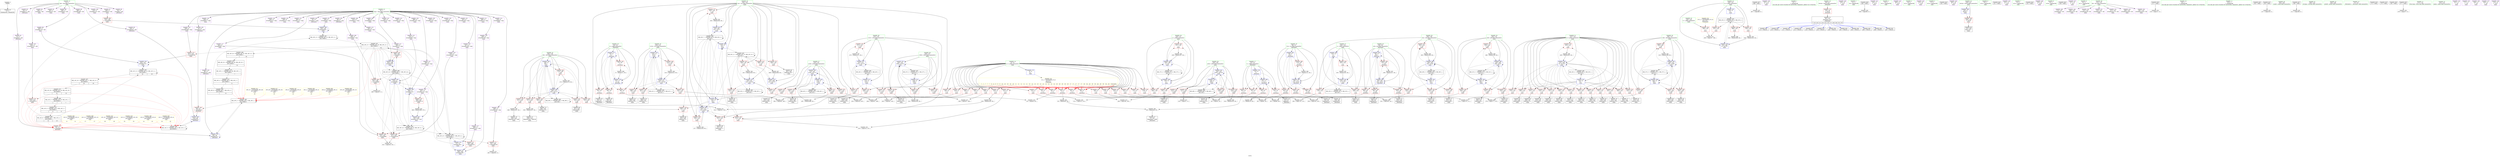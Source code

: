 digraph "SVFG" {
	label="SVFG";

	Node0x557f6e619b40 [shape=record,color=grey,label="{NodeID: 0\nNullPtr}"];
	Node0x557f6e619b40 -> Node0x557f6e61ca00[style=solid];
	Node0x557f6e6864f0 [shape=record,color=yellow,style=double,label="{NodeID: 609\n16V_30 = CSCHI(MR_16V_15)\npts\{70000 \}\nCS[]|{<s0>17}}"];
	Node0x557f6e6864f0:s0 -> Node0x557f6e678180[style=dashed,color=red];
	Node0x557f6e64b320 [shape=record,color=blue,label="{NodeID: 277\n34\<--9\nj\<--\n_Z6rotatev\n}"];
	Node0x557f6e64b320 -> Node0x557f6e644350[style=dashed];
	Node0x557f6e64b320 -> Node0x557f6e644420[style=dashed];
	Node0x557f6e64b320 -> Node0x557f6e6444f0[style=dashed];
	Node0x557f6e64b320 -> Node0x557f6e6445c0[style=dashed];
	Node0x557f6e64b320 -> Node0x557f6e64b320[style=dashed];
	Node0x557f6e64b320 -> Node0x557f6e64b4c0[style=dashed];
	Node0x557f6e63f160 [shape=record,color=red,label="{NodeID: 194\n168\<--128\n\<--t\nmain\n}"];
	Node0x557f6e63f160 -> Node0x557f6e655500[style=solid];
	Node0x557f6e61ac30 [shape=record,color=purple,label="{NodeID: 111\n295\<--6\narrayidx72\<--tmp\nmain\n}"];
	Node0x557f6e61ac30 -> Node0x557f6e64ab00[style=solid];
	Node0x557f6e61bdd0 [shape=record,color=green,label="{NodeID: 28\n136\<--137\nj\<--j_field_insensitive\nmain\n}"];
	Node0x557f6e61bdd0 -> Node0x557f6e63f710[style=solid];
	Node0x557f6e61bdd0 -> Node0x557f6e63f7e0[style=solid];
	Node0x557f6e61bdd0 -> Node0x557f6e63f8b0[style=solid];
	Node0x557f6e61bdd0 -> Node0x557f6e64bce0[style=solid];
	Node0x557f6e61bdd0 -> Node0x557f6e64bdb0[style=solid];
	Node0x557f6e6a63f0 [shape=record,color=black,label="{NodeID: 637\n486 = PHI()\n}"];
	Node0x557f6e6a63f0 -> Node0x557f6e657000[style=solid];
	Node0x557f6e6454a0 [shape=record,color=grey,label="{NodeID: 388\n534 = Binary(533, 64, )\n}"];
	Node0x557f6e6454a0 -> Node0x557f6e64d950[style=solid];
	Node0x557f6e64c9e0 [shape=record,color=blue,label="{NodeID: 305\n148\<--9\ni92\<--\nmain\n}"];
	Node0x557f6e64c9e0 -> Node0x557f6e649510[style=dashed];
	Node0x557f6e64c9e0 -> Node0x557f6e6495e0[style=dashed];
	Node0x557f6e64c9e0 -> Node0x557f6e6496b0[style=dashed];
	Node0x557f6e64c9e0 -> Node0x557f6e649780[style=dashed];
	Node0x557f6e64c9e0 -> Node0x557f6e649850[style=dashed];
	Node0x557f6e64c9e0 -> Node0x557f6e649920[style=dashed];
	Node0x557f6e64c9e0 -> Node0x557f6e64c9e0[style=dashed];
	Node0x557f6e64c9e0 -> Node0x557f6e64cc50[style=dashed];
	Node0x557f6e64c9e0 -> Node0x557f6e66e870[style=dashed];
	Node0x557f6e640820 [shape=record,color=red,label="{NodeID: 222\n394\<--142\n\<--k\nmain\n}"];
	Node0x557f6e640820 -> Node0x557f6e63e050[style=solid];
	Node0x557f6e6422d0 [shape=record,color=purple,label="{NodeID: 139\n207\<--15\n\<--.str.2\nmain\n}"];
	Node0x557f6e61b360 [shape=record,color=black,label="{NodeID: 56\n248\<--247\nidxprom44\<--\nmain\n}"];
	Node0x557f6e655800 [shape=record,color=grey,label="{NodeID: 416\n84 = cmp(82, 83, )\n}"];
	Node0x557f6e649d30 [shape=record,color=red,label="{NodeID: 250\n441\<--152\n\<--i155\nmain\n}"];
	Node0x557f6e649d30 -> Node0x557f6e655980[style=solid];
	Node0x557f6e643990 [shape=record,color=red,label="{NodeID: 167\n333\<--8\n\<--n\nmain\n}"];
	Node0x557f6e643990 -> Node0x557f6e646b20[style=solid];
	Node0x557f6e63e600 [shape=record,color=black,label="{NodeID: 84\n455\<--454\nidxprom165\<--\nmain\n}"];
	Node0x557f6e601e70 [shape=record,color=green,label="{NodeID: 1\n9\<--1\n\<--dummyObj\nCan only get source location for instruction, argument, global var or function.}"];
	Node0x557f6e6865d0 [shape=record,color=yellow,style=double,label="{NodeID: 610\n14V_16 = CSCHI(MR_14V_15)\npts\{50000 \}\nCS[]|{<s0>18|<s1>18}}"];
	Node0x557f6e6865d0:s0 -> Node0x557f6e644d10[style=dashed,color=red];
	Node0x557f6e6865d0:s1 -> Node0x557f6e679580[style=dashed,color=red];
	Node0x557f6e64b3f0 [shape=record,color=blue,label="{NodeID: 278\n68\<--58\narrayidx10\<--\n_Z6rotatev\n}"];
	Node0x557f6e64b3f0 -> Node0x557f6e64b3f0[style=dashed];
	Node0x557f6e64b3f0 -> Node0x557f6e678180[style=dashed];
	Node0x557f6e63f230 [shape=record,color=red,label="{NodeID: 195\n167\<--130\n\<--e\nmain\n}"];
	Node0x557f6e63f230 -> Node0x557f6e655500[style=solid];
	Node0x557f6e61ad00 [shape=record,color=purple,label="{NodeID: 112\n299\<--6\narrayidx74\<--tmp\nmain\n}"];
	Node0x557f6e61bea0 [shape=record,color=green,label="{NodeID: 29\n138\<--139\ni34\<--i34_field_insensitive\nmain\n}"];
	Node0x557f6e61bea0 -> Node0x557f6e63f980[style=solid];
	Node0x557f6e61bea0 -> Node0x557f6e63fa50[style=solid];
	Node0x557f6e61bea0 -> Node0x557f6e63fb20[style=solid];
	Node0x557f6e61bea0 -> Node0x557f6e63fbf0[style=solid];
	Node0x557f6e61bea0 -> Node0x557f6e64bf50[style=solid];
	Node0x557f6e61bea0 -> Node0x557f6e64c290[style=solid];
	Node0x557f6e6a64f0 [shape=record,color=black,label="{NodeID: 638\n489 = PHI(29, )\n}"];
	Node0x557f6e645620 [shape=record,color=grey,label="{NodeID: 389\n72 = Binary(71, 64, )\n}"];
	Node0x557f6e645620 -> Node0x557f6e64b4c0[style=solid];
	Node0x557f6e64cab0 [shape=record,color=blue,label="{NodeID: 306\n360\<--9\narrayidx110\<--\nmain\n}"];
	Node0x557f6e64cab0 -> Node0x557f6e64ad70[style=dashed];
	Node0x557f6e64cab0 -> Node0x557f6e64cb80[style=dashed];
	Node0x557f6e6408f0 [shape=record,color=red,label="{NodeID: 223\n401\<--142\n\<--k\nmain\n}"];
	Node0x557f6e6408f0 -> Node0x557f6e63e1f0[style=solid];
	Node0x557f6e6423a0 [shape=record,color=purple,label="{NodeID: 140\n476\<--15\n\<--.str.2\nmain\n}"];
	Node0x557f6e61b430 [shape=record,color=black,label="{NodeID: 57\n252\<--251\nidxprom46\<--\nmain\n}"];
	Node0x557f6e655980 [shape=record,color=grey,label="{NodeID: 417\n443 = cmp(441, 442, )\n}"];
	Node0x557f6e649e00 [shape=record,color=red,label="{NodeID: 251\n451\<--152\n\<--i155\nmain\n}"];
	Node0x557f6e649e00 -> Node0x557f6e63e530[style=solid];
	Node0x557f6e643a60 [shape=record,color=red,label="{NodeID: 168\n382\<--8\n\<--n\nmain\n}"];
	Node0x557f6e643a60 -> Node0x557f6e656100[style=solid];
	Node0x557f6e63e6d0 [shape=record,color=black,label="{NodeID: 85\n459\<--458\nidxprom167\<--\nmain\n}"];
	Node0x557f6e6196d0 [shape=record,color=green,label="{NodeID: 2\n11\<--1\n.str\<--dummyObj\nGlob }"];
	Node0x557f6e686730 [shape=record,color=yellow,style=double,label="{NodeID: 611\n16V_31 = CSCHI(MR_16V_30)\npts\{70000 \}\nCS[]|{<s0>18}}"];
	Node0x557f6e686730:s0 -> Node0x557f6e678180[style=dashed,color=red];
	Node0x557f6e64b4c0 [shape=record,color=blue,label="{NodeID: 279\n34\<--72\nj\<--inc\n_Z6rotatev\n}"];
	Node0x557f6e64b4c0 -> Node0x557f6e644350[style=dashed];
	Node0x557f6e64b4c0 -> Node0x557f6e644420[style=dashed];
	Node0x557f6e64b4c0 -> Node0x557f6e6444f0[style=dashed];
	Node0x557f6e64b4c0 -> Node0x557f6e6445c0[style=dashed];
	Node0x557f6e64b4c0 -> Node0x557f6e64b320[style=dashed];
	Node0x557f6e64b4c0 -> Node0x557f6e64b4c0[style=dashed];
	Node0x557f6e63f300 [shape=record,color=red,label="{NodeID: 196\n499\<--130\n\<--e\nmain\n}"];
	Node0x557f6e63f300 -> Node0x557f6e646520[style=solid];
	Node0x557f6e61add0 [shape=record,color=purple,label="{NodeID: 113\n302\<--6\narrayidx76\<--tmp\nmain\n}"];
	Node0x557f6e61add0 -> Node0x557f6e64c5d0[style=solid];
	Node0x557f6e61bf70 [shape=record,color=green,label="{NodeID: 30\n140\<--141\nj38\<--j38_field_insensitive\nmain\n}"];
	Node0x557f6e61bf70 -> Node0x557f6e63fcc0[style=solid];
	Node0x557f6e61bf70 -> Node0x557f6e63fd90[style=solid];
	Node0x557f6e61bf70 -> Node0x557f6e63fe60[style=solid];
	Node0x557f6e61bf70 -> Node0x557f6e63ff30[style=solid];
	Node0x557f6e61bf70 -> Node0x557f6e64c020[style=solid];
	Node0x557f6e61bf70 -> Node0x557f6e64c1c0[style=solid];
	Node0x557f6e6a6630 [shape=record,color=black,label="{NodeID: 639\n493 = PHI()\n}"];
	Node0x557f6e6a6630 -> Node0x557f6e656d00[style=solid];
	Node0x557f6e6457a0 [shape=record,color=grey,label="{NodeID: 390\n77 = Binary(76, 64, )\n}"];
	Node0x557f6e6457a0 -> Node0x557f6e64b590[style=solid];
	Node0x557f6e64cb80 [shape=record,color=blue,label="{NodeID: 307\n367\<--369\narrayidx114\<--mul\nmain\n}"];
	Node0x557f6e64cb80 -> Node0x557f6e66bb70[style=dashed];
	Node0x557f6e6409c0 [shape=record,color=red,label="{NodeID: 224\n422\<--142\n\<--k\nmain\n}"];
	Node0x557f6e6409c0 -> Node0x557f6e63e390[style=solid];
	Node0x557f6e642470 [shape=record,color=purple,label="{NodeID: 141\n216\<--17\n\<--.str.3\nmain\n}"];
	Node0x557f6e61b500 [shape=record,color=black,label="{NodeID: 58\n255\<--254\nidxprom48\<--\nmain\n}"];
	Node0x557f6e655b00 [shape=record,color=grey,label="{NodeID: 418\n180 = cmp(178, 179, )\n}"];
	Node0x557f6e649ed0 [shape=record,color=red,label="{NodeID: 252\n458\<--152\n\<--i155\nmain\n}"];
	Node0x557f6e649ed0 -> Node0x557f6e63e6d0[style=solid];
	Node0x557f6e643b30 [shape=record,color=red,label="{NodeID: 169\n419\<--8\n\<--n\nmain\n}"];
	Node0x557f6e643b30 -> Node0x557f6e656400[style=solid];
	Node0x557f6e63e7a0 [shape=record,color=black,label="{NodeID: 86\n462\<--461\nidxprom169\<--\nmain\n}"];
	Node0x557f6e63d230 [shape=record,color=green,label="{NodeID: 3\n13\<--1\n.str.1\<--dummyObj\nGlob }"];
	Node0x557f6e64b590 [shape=record,color=blue,label="{NodeID: 280\n32\<--77\ni\<--inc12\n_Z6rotatev\n}"];
	Node0x557f6e64b590 -> Node0x557f6e644010[style=dashed];
	Node0x557f6e64b590 -> Node0x557f6e6440e0[style=dashed];
	Node0x557f6e64b590 -> Node0x557f6e6441b0[style=dashed];
	Node0x557f6e64b590 -> Node0x557f6e644280[style=dashed];
	Node0x557f6e64b590 -> Node0x557f6e64b590[style=dashed];
	Node0x557f6e63f3d0 [shape=record,color=red,label="{NodeID: 197\n545\<--130\n\<--e\nmain\n}"];
	Node0x557f6e63f3d0 -> Node0x557f6e645920[style=solid];
	Node0x557f6e61aea0 [shape=record,color=purple,label="{NodeID: 114\n320\<--6\narrayidx86\<--tmp\nmain\n}"];
	Node0x557f6e61c040 [shape=record,color=green,label="{NodeID: 31\n142\<--143\nk\<--k_field_insensitive\nmain\n}"];
	Node0x557f6e61c040 -> Node0x557f6e640000[style=solid];
	Node0x557f6e61c040 -> Node0x557f6e6400d0[style=solid];
	Node0x557f6e61c040 -> Node0x557f6e6401a0[style=solid];
	Node0x557f6e61c040 -> Node0x557f6e640270[style=solid];
	Node0x557f6e61c040 -> Node0x557f6e640340[style=solid];
	Node0x557f6e61c040 -> Node0x557f6e640410[style=solid];
	Node0x557f6e61c040 -> Node0x557f6e6404e0[style=solid];
	Node0x557f6e61c040 -> Node0x557f6e6405b0[style=solid];
	Node0x557f6e61c040 -> Node0x557f6e640680[style=solid];
	Node0x557f6e61c040 -> Node0x557f6e640750[style=solid];
	Node0x557f6e61c040 -> Node0x557f6e640820[style=solid];
	Node0x557f6e61c040 -> Node0x557f6e6408f0[style=solid];
	Node0x557f6e61c040 -> Node0x557f6e6409c0[style=solid];
	Node0x557f6e61c040 -> Node0x557f6e640a90[style=solid];
	Node0x557f6e61c040 -> Node0x557f6e64c360[style=solid];
	Node0x557f6e61c040 -> Node0x557f6e64d2d0[style=solid];
	Node0x557f6e6a6730 [shape=record,color=black,label="{NodeID: 640\n496 = PHI(29, )\n}"];
	Node0x557f6e645920 [shape=record,color=grey,label="{NodeID: 391\n546 = Binary(545, 64, )\n}"];
	Node0x557f6e645920 -> Node0x557f6e64daf0[style=solid];
	Node0x557f6e64cc50 [shape=record,color=blue,label="{NodeID: 308\n148\<--375\ni92\<--inc117\nmain\n}"];
	Node0x557f6e64cc50 -> Node0x557f6e649510[style=dashed];
	Node0x557f6e64cc50 -> Node0x557f6e6495e0[style=dashed];
	Node0x557f6e64cc50 -> Node0x557f6e6496b0[style=dashed];
	Node0x557f6e64cc50 -> Node0x557f6e649780[style=dashed];
	Node0x557f6e64cc50 -> Node0x557f6e649850[style=dashed];
	Node0x557f6e64cc50 -> Node0x557f6e649920[style=dashed];
	Node0x557f6e64cc50 -> Node0x557f6e64c9e0[style=dashed];
	Node0x557f6e64cc50 -> Node0x557f6e64cc50[style=dashed];
	Node0x557f6e64cc50 -> Node0x557f6e66e870[style=dashed];
	Node0x557f6e640a90 [shape=record,color=red,label="{NodeID: 225\n435\<--142\n\<--k\nmain\n}"];
	Node0x557f6e640a90 -> Node0x557f6e6451a0[style=solid];
	Node0x557f6e642540 [shape=record,color=purple,label="{NodeID: 142\n485\<--17\n\<--.str.3\nmain\n}"];
	Node0x557f6e61b5d0 [shape=record,color=black,label="{NodeID: 59\n282\<--281\nidxprom63\<--\nmain\n}"];
	Node0x557f6e655c80 [shape=record,color=grey,label="{NodeID: 419\n50 = cmp(48, 49, )\n}"];
	Node0x557f6e649fa0 [shape=record,color=red,label="{NodeID: 253\n471\<--152\n\<--i155\nmain\n}"];
	Node0x557f6e649fa0 -> Node0x557f6e645320[style=solid];
	Node0x557f6e643c00 [shape=record,color=red,label="{NodeID: 170\n442\<--8\n\<--n\nmain\n}"];
	Node0x557f6e643c00 -> Node0x557f6e655980[style=solid];
	Node0x557f6e63e870 [shape=record,color=black,label="{NodeID: 87\n524\<--523\nidxprom212\<--\nmain\n}"];
	Node0x557f6e605780 [shape=record,color=green,label="{NodeID: 4\n15\<--1\n.str.2\<--dummyObj\nGlob }"];
	Node0x557f6e64b660 [shape=record,color=blue,label="{NodeID: 281\n36\<--9\ni14\<--\n_Z6rotatev\n}"];
	Node0x557f6e64b660 -> Node0x557f6e644690[style=dashed];
	Node0x557f6e64b660 -> Node0x557f6e644760[style=dashed];
	Node0x557f6e64b660 -> Node0x557f6e644830[style=dashed];
	Node0x557f6e64b660 -> Node0x557f6e644900[style=dashed];
	Node0x557f6e64b660 -> Node0x557f6e64b9a0[style=dashed];
	Node0x557f6e63f4a0 [shape=record,color=red,label="{NodeID: 198\n178\<--134\n\<--i\nmain\n}"];
	Node0x557f6e63f4a0 -> Node0x557f6e655b00[style=solid];
	Node0x557f6e61af70 [shape=record,color=purple,label="{NodeID: 115\n323\<--6\narrayidx88\<--tmp\nmain\n}"];
	Node0x557f6e61af70 -> Node0x557f6e64c840[style=solid];
	Node0x557f6e61c110 [shape=record,color=green,label="{NodeID: 32\n144\<--145\ncur\<--cur_field_insensitive\nmain\n}"];
	Node0x557f6e61c110 -> Node0x557f6e640b60[style=solid];
	Node0x557f6e61c110 -> Node0x557f6e640c30[style=solid];
	Node0x557f6e61c110 -> Node0x557f6e640d00[style=solid];
	Node0x557f6e61c110 -> Node0x557f6e640dd0[style=solid];
	Node0x557f6e61c110 -> Node0x557f6e640ea0[style=solid];
	Node0x557f6e61c110 -> Node0x557f6e648e00[style=solid];
	Node0x557f6e61c110 -> Node0x557f6e648e90[style=solid];
	Node0x557f6e61c110 -> Node0x557f6e648f60[style=solid];
	Node0x557f6e61c110 -> Node0x557f6e649030[style=solid];
	Node0x557f6e61c110 -> Node0x557f6e649100[style=solid];
	Node0x557f6e61c110 -> Node0x557f6e64c430[style=solid];
	Node0x557f6e61c110 -> Node0x557f6e64c6a0[style=solid];
	Node0x557f6e61c110 -> Node0x557f6e64c910[style=solid];
	Node0x557f6e61c110 -> Node0x557f6e64cd20[style=solid];
	Node0x557f6e61c110 -> Node0x557f6e64cf90[style=solid];
	Node0x557f6e61c110 -> Node0x557f6e64d200[style=solid];
	Node0x557f6e6a6870 [shape=record,color=black,label="{NodeID: 641\n497 = PHI(29, )\n}"];
	Node0x557f6e672470 [shape=record,color=black,label="{NodeID: 475\nMR_14V_20 = PHI(MR_14V_19, MR_14V_18, )\npts\{50000 \}\n|{|<s2>22|<s3>22}}"];
	Node0x557f6e672470 -> Node0x557f6e64b0b0[style=dashed];
	Node0x557f6e672470 -> Node0x557f6e670670[style=dashed];
	Node0x557f6e672470:s2 -> Node0x557f6e644d10[style=dashed,color=red];
	Node0x557f6e672470:s3 -> Node0x557f6e679580[style=dashed,color=red];
	Node0x557f6e645aa0 [shape=record,color=grey,label="{NodeID: 392\n431 = Binary(430, 64, )\n}"];
	Node0x557f6e645aa0 -> Node0x557f6e64d200[style=solid];
	Node0x557f6e64cd20 [shape=record,color=blue,label="{NodeID: 309\n144\<--9\ncur\<--\nmain\n}"];
	Node0x557f6e64cd20 -> Node0x557f6e674770[style=dashed];
	Node0x557f6e640b60 [shape=record,color=red,label="{NodeID: 226\n300\<--144\n\<--cur\nmain\n}"];
	Node0x557f6e640b60 -> Node0x557f6e63d5c0[style=solid];
	Node0x557f6e642610 [shape=record,color=purple,label="{NodeID: 143\n225\<--19\n\<--.str.4\nmain\n}"];
	Node0x557f6e61b6a0 [shape=record,color=black,label="{NodeID: 60\n285\<--284\nidxprom65\<--\nmain\n}"];
	Node0x557f6e655e00 [shape=record,color=grey,label="{NodeID: 420\n449 = cmp(447, 448, )\n}"];
	Node0x557f6e64a070 [shape=record,color=red,label="{NodeID: 254\n447\<--154\n\<--j159\nmain\n}"];
	Node0x557f6e64a070 -> Node0x557f6e655e00[style=solid];
	Node0x557f6e643cd0 [shape=record,color=red,label="{NodeID: 171\n448\<--8\n\<--n\nmain\n}"];
	Node0x557f6e643cd0 -> Node0x557f6e655e00[style=solid];
	Node0x557f6e63e940 [shape=record,color=black,label="{NodeID: 88\n527\<--526\nidxprom214\<--\nmain\n}"];
	Node0x557f6e605810 [shape=record,color=green,label="{NodeID: 5\n17\<--1\n.str.3\<--dummyObj\nGlob }"];
	Node0x557f6e64b730 [shape=record,color=blue,label="{NodeID: 282\n38\<--9\nj18\<--\n_Z6rotatev\n}"];
	Node0x557f6e64b730 -> Node0x557f6e6449d0[style=dashed];
	Node0x557f6e64b730 -> Node0x557f6e644aa0[style=dashed];
	Node0x557f6e64b730 -> Node0x557f6e644b70[style=dashed];
	Node0x557f6e64b730 -> Node0x557f6e644c40[style=dashed];
	Node0x557f6e64b730 -> Node0x557f6e64b730[style=dashed];
	Node0x557f6e64b730 -> Node0x557f6e64b8d0[style=dashed];
	Node0x557f6e63f570 [shape=record,color=red,label="{NodeID: 199\n188\<--134\n\<--i\nmain\n}"];
	Node0x557f6e63f570 -> Node0x557f6e61b0f0[style=solid];
	Node0x557f6e641020 [shape=record,color=purple,label="{NodeID: 116\n339\<--6\narrayidx97\<--tmp\nmain\n}"];
	Node0x557f6e61c1e0 [shape=record,color=green,label="{NodeID: 33\n146\<--147\ni59\<--i59_field_insensitive\nmain\n}"];
	Node0x557f6e61c1e0 -> Node0x557f6e6491d0[style=solid];
	Node0x557f6e61c1e0 -> Node0x557f6e6492a0[style=solid];
	Node0x557f6e61c1e0 -> Node0x557f6e649370[style=solid];
	Node0x557f6e61c1e0 -> Node0x557f6e649440[style=solid];
	Node0x557f6e61c1e0 -> Node0x557f6e64c500[style=solid];
	Node0x557f6e61c1e0 -> Node0x557f6e64c770[style=solid];
	Node0x557f6e6a69b0 [shape=record,color=black,label="{NodeID: 642\n502 = PHI()\n}"];
	Node0x557f6e672970 [shape=record,color=black,label="{NodeID: 476\nMR_16V_35 = PHI(MR_16V_34, MR_16V_33, )\npts\{70000 \}\n|{|<s1>22}}"];
	Node0x557f6e672970 -> Node0x557f6e670b70[style=dashed];
	Node0x557f6e672970:s1 -> Node0x557f6e678180[style=dashed,color=red];
	Node0x557f6e645c20 [shape=record,color=grey,label="{NodeID: 393\n66 = Binary(63, 65, )\n}"];
	Node0x557f6e645c20 -> Node0x557f6e61cd40[style=solid];
	Node0x557f6e64cdf0 [shape=record,color=blue,label="{NodeID: 310\n150\<--9\ni119\<--\nmain\n}"];
	Node0x557f6e64cdf0 -> Node0x557f6e6499f0[style=dashed];
	Node0x557f6e64cdf0 -> Node0x557f6e649ac0[style=dashed];
	Node0x557f6e64cdf0 -> Node0x557f6e649b90[style=dashed];
	Node0x557f6e64cdf0 -> Node0x557f6e649c60[style=dashed];
	Node0x557f6e64cdf0 -> Node0x557f6e64cdf0[style=dashed];
	Node0x557f6e64cdf0 -> Node0x557f6e64d060[style=dashed];
	Node0x557f6e64cdf0 -> Node0x557f6e66ed70[style=dashed];
	Node0x557f6e640c30 [shape=record,color=red,label="{NodeID: 227\n304\<--144\n\<--cur\nmain\n}"];
	Node0x557f6e640c30 -> Node0x557f6e650370[style=solid];
	Node0x557f6e6426e0 [shape=record,color=purple,label="{NodeID: 144\n492\<--19\n\<--.str.4\nmain\n}"];
	Node0x557f6e61b770 [shape=record,color=black,label="{NodeID: 61\n291\<--290\nidxprom69\<--\nmain\n}"];
	Node0x557f6e655f80 [shape=record,color=grey,label="{NodeID: 421\n335 = cmp(332, 334, )\n}"];
	Node0x557f6e64a140 [shape=record,color=red,label="{NodeID: 255\n454\<--154\n\<--j159\nmain\n}"];
	Node0x557f6e64a140 -> Node0x557f6e63e600[style=solid];
	Node0x557f6e643da0 [shape=record,color=red,label="{NodeID: 172\n508\<--8\n\<--n\nmain\n}"];
	Node0x557f6e643da0 -> Node0x557f6e656880[style=solid];
	Node0x557f6e63ea10 [shape=record,color=black,label="{NodeID: 89\n125\<--549\nmain_ret\<--\nmain\n}"];
	Node0x557f6e605900 [shape=record,color=green,label="{NodeID: 6\n19\<--1\n.str.4\<--dummyObj\nGlob }"];
	Node0x557f6e66a270 [shape=record,color=black,label="{NodeID: 449\nMR_14V_8 = PHI(MR_14V_7, MR_14V_4, )\npts\{50000 \}\n|{|<s2>13|<s3>13}}"];
	Node0x557f6e66a270 -> Node0x557f6e64a960[style=dashed];
	Node0x557f6e66a270 -> Node0x557f6e667570[style=dashed];
	Node0x557f6e66a270:s2 -> Node0x557f6e644d10[style=dashed,color=red];
	Node0x557f6e66a270:s3 -> Node0x557f6e679580[style=dashed,color=red];
	Node0x557f6e64b800 [shape=record,color=blue,label="{NodeID: 283\n104\<--98\narrayidx29\<--\n_Z6rotatev\n}"];
	Node0x557f6e64b800 -> Node0x557f6e679580[style=dashed];
	Node0x557f6e63f640 [shape=record,color=red,label="{NodeID: 200\n202\<--134\n\<--i\nmain\n}"];
	Node0x557f6e63f640 -> Node0x557f6e646820[style=solid];
	Node0x557f6e6410f0 [shape=record,color=purple,label="{NodeID: 117\n342\<--6\narrayidx99\<--tmp\nmain\n}"];
	Node0x557f6e6410f0 -> Node0x557f6e64abd0[style=solid];
	Node0x557f6e61c2b0 [shape=record,color=green,label="{NodeID: 34\n148\<--149\ni92\<--i92_field_insensitive\nmain\n}"];
	Node0x557f6e61c2b0 -> Node0x557f6e649510[style=solid];
	Node0x557f6e61c2b0 -> Node0x557f6e6495e0[style=solid];
	Node0x557f6e61c2b0 -> Node0x557f6e6496b0[style=solid];
	Node0x557f6e61c2b0 -> Node0x557f6e649780[style=solid];
	Node0x557f6e61c2b0 -> Node0x557f6e649850[style=solid];
	Node0x557f6e61c2b0 -> Node0x557f6e649920[style=solid];
	Node0x557f6e61c2b0 -> Node0x557f6e64c9e0[style=solid];
	Node0x557f6e61c2b0 -> Node0x557f6e64cc50[style=solid];
	Node0x557f6e6a6a80 [shape=record,color=black,label="{NodeID: 643\n521 = PHI()\n}"];
	Node0x557f6e645da0 [shape=record,color=grey,label="{NodeID: 394\n63 = Binary(62, 64, )\n}"];
	Node0x557f6e645da0 -> Node0x557f6e645c20[style=solid];
	Node0x557f6e64cec0 [shape=record,color=blue,label="{NodeID: 311\n406\<--400\narrayidx136\<--\nmain\n}"];
	Node0x557f6e64cec0 -> Node0x557f6e666c70[style=dashed];
	Node0x557f6e640d00 [shape=record,color=red,label="{NodeID: 228\n314\<--144\n\<--cur\nmain\n}"];
	Node0x557f6e640d00 -> Node0x557f6e657480[style=solid];
	Node0x557f6e6427b0 [shape=record,color=purple,label="{NodeID: 145\n501\<--21\n\<--.str.5\nmain\n}"];
	Node0x557f6e61b840 [shape=record,color=black,label="{NodeID: 62\n294\<--293\nidxprom71\<--\nmain\n}"];
	Node0x557f6e656100 [shape=record,color=grey,label="{NodeID: 422\n383 = cmp(381, 382, )\n}"];
	Node0x557f6e64a210 [shape=record,color=red,label="{NodeID: 256\n461\<--154\n\<--j159\nmain\n}"];
	Node0x557f6e64a210 -> Node0x557f6e63e7a0[style=solid];
	Node0x557f6e643e70 [shape=record,color=red,label="{NodeID: 173\n514\<--8\n\<--n\nmain\n}"];
	Node0x557f6e643e70 -> Node0x557f6e656700[style=solid];
	Node0x557f6e63eae0 [shape=record,color=purple,label="{NodeID: 90\n54\<--4\narrayidx\<--tab\n_Z6rotatev\n}"];
	Node0x557f6e605990 [shape=record,color=green,label="{NodeID: 7\n21\<--1\n.str.5\<--dummyObj\nGlob }"];
	Node0x557f6e686c90 [shape=record,color=yellow,style=double,label="{NodeID: 616\n14V_21 = CSCHI(MR_14V_20)\npts\{50000 \}\nCS[]|{<s0>23|<s1>23}}"];
	Node0x557f6e686c90:s0 -> Node0x557f6e644d10[style=dashed,color=red];
	Node0x557f6e686c90:s1 -> Node0x557f6e679580[style=dashed,color=red];
	Node0x557f6e66a770 [shape=record,color=black,label="{NodeID: 450\nMR_16V_8 = PHI(MR_16V_7, MR_16V_4, )\npts\{70000 \}\n|{|<s1>13}}"];
	Node0x557f6e66a770 -> Node0x557f6e674270[style=dashed];
	Node0x557f6e66a770:s1 -> Node0x557f6e678180[style=dashed,color=red];
	Node0x557f6e64b8d0 [shape=record,color=blue,label="{NodeID: 284\n38\<--108\nj18\<--inc31\n_Z6rotatev\n}"];
	Node0x557f6e64b8d0 -> Node0x557f6e6449d0[style=dashed];
	Node0x557f6e64b8d0 -> Node0x557f6e644aa0[style=dashed];
	Node0x557f6e64b8d0 -> Node0x557f6e644b70[style=dashed];
	Node0x557f6e64b8d0 -> Node0x557f6e644c40[style=dashed];
	Node0x557f6e64b8d0 -> Node0x557f6e64b730[style=dashed];
	Node0x557f6e64b8d0 -> Node0x557f6e64b8d0[style=dashed];
	Node0x557f6e63f710 [shape=record,color=red,label="{NodeID: 201\n184\<--136\n\<--j\nmain\n}"];
	Node0x557f6e63f710 -> Node0x557f6e655680[style=solid];
	Node0x557f6e6411c0 [shape=record,color=purple,label="{NodeID: 118\n346\<--6\narrayidx101\<--tmp\nmain\n}"];
	Node0x557f6e61c380 [shape=record,color=green,label="{NodeID: 35\n150\<--151\ni119\<--i119_field_insensitive\nmain\n}"];
	Node0x557f6e61c380 -> Node0x557f6e6499f0[style=solid];
	Node0x557f6e61c380 -> Node0x557f6e649ac0[style=solid];
	Node0x557f6e61c380 -> Node0x557f6e649b90[style=solid];
	Node0x557f6e61c380 -> Node0x557f6e649c60[style=solid];
	Node0x557f6e61c380 -> Node0x557f6e64cdf0[style=solid];
	Node0x557f6e61c380 -> Node0x557f6e64d060[style=solid];
	Node0x557f6e6a6b50 [shape=record,color=black,label="{NodeID: 644\n531 = PHI()\n}"];
	Node0x557f6e645f20 [shape=record,color=grey,label="{NodeID: 395\n467 = Binary(466, 64, )\n}"];
	Node0x557f6e645f20 -> Node0x557f6e64d610[style=solid];
	Node0x557f6e64cf90 [shape=record,color=blue,label="{NodeID: 312\n144\<--409\ncur\<--inc137\nmain\n}"];
	Node0x557f6e64cf90 -> Node0x557f6e674770[style=dashed];
	Node0x557f6e640dd0 [shape=record,color=red,label="{NodeID: 229\n321\<--144\n\<--cur\nmain\n}"];
	Node0x557f6e640dd0 -> Node0x557f6e63d760[style=solid];
	Node0x557f6e642880 [shape=record,color=purple,label="{NodeID: 146\n520\<--23\n\<--.str.6\nmain\n}"];
	Node0x557f6e63d530 [shape=record,color=black,label="{NodeID: 63\n298\<--297\nidxprom73\<--\nmain\n}"];
	Node0x557f6e656280 [shape=record,color=grey,label="{NodeID: 423\n44 = cmp(42, 43, )\n}"];
	Node0x557f6e64a2e0 [shape=record,color=red,label="{NodeID: 257\n466\<--154\n\<--j159\nmain\n}"];
	Node0x557f6e64a2e0 -> Node0x557f6e645f20[style=solid];
	Node0x557f6e643f40 [shape=record,color=red,label="{NodeID: 174\n120\<--30\n\<--retval\n_Z6rotatev\n}"];
	Node0x557f6e643f40 -> Node0x557f6e61b020[style=solid];
	Node0x557f6e63ebb0 [shape=record,color=purple,label="{NodeID: 91\n57\<--4\narrayidx5\<--tab\n_Z6rotatev\n}"];
	Node0x557f6e63ebb0 -> Node0x557f6e644d10[style=solid];
	Node0x557f6e6019b0 [shape=record,color=green,label="{NodeID: 8\n23\<--1\n.str.6\<--dummyObj\nGlob }"];
	Node0x557f6e686df0 [shape=record,color=yellow,style=double,label="{NodeID: 617\n16V_36 = CSCHI(MR_16V_35)\npts\{70000 \}\nCS[]|{<s0>23}}"];
	Node0x557f6e686df0:s0 -> Node0x557f6e678180[style=dashed,color=red];
	Node0x557f6e64b9a0 [shape=record,color=blue,label="{NodeID: 285\n36\<--113\ni14\<--inc34\n_Z6rotatev\n}"];
	Node0x557f6e64b9a0 -> Node0x557f6e644690[style=dashed];
	Node0x557f6e64b9a0 -> Node0x557f6e644760[style=dashed];
	Node0x557f6e64b9a0 -> Node0x557f6e644830[style=dashed];
	Node0x557f6e64b9a0 -> Node0x557f6e644900[style=dashed];
	Node0x557f6e64b9a0 -> Node0x557f6e64b9a0[style=dashed];
	Node0x557f6e63f7e0 [shape=record,color=red,label="{NodeID: 202\n191\<--136\n\<--j\nmain\n}"];
	Node0x557f6e63f7e0 -> Node0x557f6e61b1c0[style=solid];
	Node0x557f6e641290 [shape=record,color=purple,label="{NodeID: 119\n350\<--6\narrayidx103\<--tmp\nmain\n}"];
	Node0x557f6e641290 -> Node0x557f6e64aca0[style=solid];
	Node0x557f6e61c450 [shape=record,color=green,label="{NodeID: 36\n152\<--153\ni155\<--i155_field_insensitive\nmain\n}"];
	Node0x557f6e61c450 -> Node0x557f6e649d30[style=solid];
	Node0x557f6e61c450 -> Node0x557f6e649e00[style=solid];
	Node0x557f6e61c450 -> Node0x557f6e649ed0[style=solid];
	Node0x557f6e61c450 -> Node0x557f6e649fa0[style=solid];
	Node0x557f6e61c450 -> Node0x557f6e64d3a0[style=solid];
	Node0x557f6e61c450 -> Node0x557f6e64d6e0[style=solid];
	Node0x557f6e6a6c50 [shape=record,color=black,label="{NodeID: 645\n538 = PHI()\n}"];
	Node0x557f6e6460a0 [shape=record,color=grey,label="{NodeID: 396\n541 = Binary(540, 64, )\n}"];
	Node0x557f6e6460a0 -> Node0x557f6e64da20[style=solid];
	Node0x557f6e64d060 [shape=record,color=blue,label="{NodeID: 313\n150\<--414\ni119\<--inc140\nmain\n}"];
	Node0x557f6e64d060 -> Node0x557f6e6499f0[style=dashed];
	Node0x557f6e64d060 -> Node0x557f6e649ac0[style=dashed];
	Node0x557f6e64d060 -> Node0x557f6e649b90[style=dashed];
	Node0x557f6e64d060 -> Node0x557f6e649c60[style=dashed];
	Node0x557f6e64d060 -> Node0x557f6e64cdf0[style=dashed];
	Node0x557f6e64d060 -> Node0x557f6e64d060[style=dashed];
	Node0x557f6e64d060 -> Node0x557f6e66ed70[style=dashed];
	Node0x557f6e640ea0 [shape=record,color=red,label="{NodeID: 230\n326\<--144\n\<--cur\nmain\n}"];
	Node0x557f6e640ea0 -> Node0x557f6e646ca0[style=solid];
	Node0x557f6e642950 [shape=record,color=purple,label="{NodeID: 147\n537\<--25\n\<--.str.7\nmain\n}"];
	Node0x557f6e63d5c0 [shape=record,color=black,label="{NodeID: 64\n301\<--300\nidxprom75\<--\nmain\n}"];
	Node0x557f6e67cc80 [shape=record,color=black,label="{NodeID: 507\nMR_16V_15 = PHI(MR_16V_28, MR_16V_12, )\npts\{70000 \}\n|{|<s12>16}}"];
	Node0x557f6e67cc80 -> Node0x557f6e64aa30[style=dashed];
	Node0x557f6e67cc80 -> Node0x557f6e64ab00[style=dashed];
	Node0x557f6e67cc80 -> Node0x557f6e64abd0[style=dashed];
	Node0x557f6e67cc80 -> Node0x557f6e64aca0[style=dashed];
	Node0x557f6e67cc80 -> Node0x557f6e64afe0[style=dashed];
	Node0x557f6e67cc80 -> Node0x557f6e64c5d0[style=dashed];
	Node0x557f6e67cc80 -> Node0x557f6e64c840[style=dashed];
	Node0x557f6e67cc80 -> Node0x557f6e64cab0[style=dashed];
	Node0x557f6e67cc80 -> Node0x557f6e66bb70[style=dashed];
	Node0x557f6e67cc80 -> Node0x557f6e666c70[style=dashed];
	Node0x557f6e67cc80 -> Node0x557f6e666e50[style=dashed];
	Node0x557f6e67cc80 -> Node0x557f6e679f80[style=dashed];
	Node0x557f6e67cc80:s12 -> Node0x557f6e678180[style=dashed,color=red];
	Node0x557f6e656400 [shape=record,color=grey,label="{NodeID: 424\n420 = cmp(418, 419, )\n}"];
	Node0x557f6e64a3b0 [shape=record,color=red,label="{NodeID: 258\n507\<--156\n\<--i200\nmain\n}"];
	Node0x557f6e64a3b0 -> Node0x557f6e656880[style=solid];
	Node0x557f6e644010 [shape=record,color=red,label="{NodeID: 175\n42\<--32\n\<--i\n_Z6rotatev\n}"];
	Node0x557f6e644010 -> Node0x557f6e656280[style=solid];
	Node0x557f6e63ec80 [shape=record,color=purple,label="{NodeID: 92\n101\<--4\narrayidx27\<--tab\n_Z6rotatev\n}"];
	Node0x557f6e601a40 [shape=record,color=green,label="{NodeID: 9\n25\<--1\n.str.7\<--dummyObj\nGlob }"];
	Node0x557f6e64ba70 [shape=record,color=blue,label="{NodeID: 286\n126\<--9\nretval\<--\nmain\n}"];
	Node0x557f6e64ba70 -> Node0x557f6e63f090[style=dashed];
	Node0x557f6e63f8b0 [shape=record,color=red,label="{NodeID: 203\n197\<--136\n\<--j\nmain\n}"];
	Node0x557f6e63f8b0 -> Node0x557f6e6466a0[style=solid];
	Node0x557f6e641360 [shape=record,color=purple,label="{NodeID: 120\n356\<--6\narrayidx107\<--tmp\nmain\n}"];
	Node0x557f6e61c520 [shape=record,color=green,label="{NodeID: 37\n154\<--155\nj159\<--j159_field_insensitive\nmain\n}"];
	Node0x557f6e61c520 -> Node0x557f6e64a070[style=solid];
	Node0x557f6e61c520 -> Node0x557f6e64a140[style=solid];
	Node0x557f6e61c520 -> Node0x557f6e64a210[style=solid];
	Node0x557f6e61c520 -> Node0x557f6e64a2e0[style=solid];
	Node0x557f6e61c520 -> Node0x557f6e64d470[style=solid];
	Node0x557f6e61c520 -> Node0x557f6e64d610[style=solid];
	Node0x557f6e646220 [shape=record,color=grey,label="{NodeID: 397\n108 = Binary(107, 64, )\n}"];
	Node0x557f6e646220 -> Node0x557f6e64b8d0[style=solid];
	Node0x557f6e64d130 [shape=record,color=blue,label="{NodeID: 314\n427\<--9\narrayidx148\<--\nmain\n}"];
	Node0x557f6e64d130 -> Node0x557f6e64d130[style=dashed];
	Node0x557f6e64d130 -> Node0x557f6e67cc80[style=dashed];
	Node0x557f6e648e00 [shape=record,color=red,label="{NodeID: 231\n404\<--144\n\<--cur\nmain\n}"];
	Node0x557f6e648e00 -> Node0x557f6e63e2c0[style=solid];
	Node0x557f6e642a20 [shape=record,color=purple,label="{NodeID: 148\n173\<--132\narraydecay\<--dir\nmain\n}"];
	Node0x557f6e63d690 [shape=record,color=black,label="{NodeID: 65\n319\<--318\nidxprom85\<--\nmain\n}"];
	Node0x557f6e656580 [shape=record,color=grey,label="{NodeID: 425\n218 = cmp(217, 9, )\n}"];
	Node0x557f6e64a480 [shape=record,color=red,label="{NodeID: 259\n523\<--156\n\<--i200\nmain\n}"];
	Node0x557f6e64a480 -> Node0x557f6e63e870[style=solid];
	Node0x557f6e6440e0 [shape=record,color=red,label="{NodeID: 176\n52\<--32\n\<--i\n_Z6rotatev\n}"];
	Node0x557f6e6440e0 -> Node0x557f6e61cad0[style=solid];
	Node0x557f6e63ed50 [shape=record,color=purple,label="{NodeID: 93\n104\<--4\narrayidx29\<--tab\n_Z6rotatev\n}"];
	Node0x557f6e63ed50 -> Node0x557f6e64b800[style=solid];
	Node0x557f6e601ad0 [shape=record,color=green,label="{NodeID: 10\n64\<--1\n\<--dummyObj\nCan only get source location for instruction, argument, global var or function.}"];
	Node0x557f6e64bb40 [shape=record,color=blue,label="{NodeID: 287\n130\<--9\ne\<--\nmain\n}"];
	Node0x557f6e64bb40 -> Node0x557f6e66c070[style=dashed];
	Node0x557f6e63f980 [shape=record,color=red,label="{NodeID: 204\n234\<--138\n\<--i34\nmain\n}"];
	Node0x557f6e63f980 -> Node0x557f6e657300[style=solid];
	Node0x557f6e641430 [shape=record,color=purple,label="{NodeID: 121\n360\<--6\narrayidx110\<--tmp\nmain\n}"];
	Node0x557f6e641430 -> Node0x557f6e64cab0[style=solid];
	Node0x557f6e61c5f0 [shape=record,color=green,label="{NodeID: 38\n156\<--157\ni200\<--i200_field_insensitive\nmain\n}"];
	Node0x557f6e61c5f0 -> Node0x557f6e64a3b0[style=solid];
	Node0x557f6e61c5f0 -> Node0x557f6e64a480[style=solid];
	Node0x557f6e61c5f0 -> Node0x557f6e64a550[style=solid];
	Node0x557f6e61c5f0 -> Node0x557f6e64d7b0[style=solid];
	Node0x557f6e61c5f0 -> Node0x557f6e64da20[style=solid];
	Node0x557f6e674270 [shape=record,color=black,label="{NodeID: 481\nMR_16V_12 = PHI(MR_16V_13, MR_16V_11, )\npts\{70000 \}\n}"];
	Node0x557f6e674270 -> Node0x557f6e64c0f0[style=dashed];
	Node0x557f6e674270 -> Node0x557f6e674270[style=dashed];
	Node0x557f6e674270 -> Node0x557f6e67cc80[style=dashed];
	Node0x557f6e6463a0 [shape=record,color=grey,label="{NodeID: 398\n113 = Binary(112, 64, )\n}"];
	Node0x557f6e6463a0 -> Node0x557f6e64b9a0[style=solid];
	Node0x557f6e64d200 [shape=record,color=blue,label="{NodeID: 315\n144\<--431\ncur\<--inc150\nmain\n}"];
	Node0x557f6e64d200 -> Node0x557f6e648f60[style=dashed];
	Node0x557f6e64d200 -> Node0x557f6e649030[style=dashed];
	Node0x557f6e64d200 -> Node0x557f6e649100[style=dashed];
	Node0x557f6e64d200 -> Node0x557f6e64c430[style=dashed];
	Node0x557f6e64d200 -> Node0x557f6e64d200[style=dashed];
	Node0x557f6e64d200 -> Node0x557f6e66de70[style=dashed];
	Node0x557f6e648e90 [shape=record,color=red,label="{NodeID: 232\n408\<--144\n\<--cur\nmain\n}"];
	Node0x557f6e648e90 -> Node0x557f6e654a80[style=solid];
	Node0x557f6e642af0 [shape=record,color=purple,label="{NodeID: 149\n206\<--132\narraydecay15\<--dir\nmain\n}"];
	Node0x557f6e63d760 [shape=record,color=black,label="{NodeID: 66\n322\<--321\nidxprom87\<--\nmain\n}"];
	Node0x557f6e656700 [shape=record,color=grey,label="{NodeID: 426\n515 = cmp(513, 514, )\n}"];
	Node0x557f6e64a550 [shape=record,color=red,label="{NodeID: 260\n540\<--156\n\<--i200\nmain\n}"];
	Node0x557f6e64a550 -> Node0x557f6e6460a0[style=solid];
	Node0x557f6e6441b0 [shape=record,color=red,label="{NodeID: 177\n65\<--32\n\<--i\n_Z6rotatev\n}"];
	Node0x557f6e6441b0 -> Node0x557f6e645c20[style=solid];
	Node0x557f6e63ee20 [shape=record,color=purple,label="{NodeID: 94\n190\<--4\narrayidx\<--tab\nmain\n}"];
	Node0x557f6e601b60 [shape=record,color=green,label="{NodeID: 11\n370\<--1\n\<--dummyObj\nCan only get source location for instruction, argument, global var or function.}"];
	Node0x557f6e1cb090 [shape=record,color=black,label="{NodeID: 620\n162 = PHI()\n}"];
	Node0x557f6e66bb70 [shape=record,color=black,label="{NodeID: 454\nMR_16V_24 = PHI(MR_16V_23, MR_16V_21, )\npts\{70000 \}\n}"];
	Node0x557f6e66bb70 -> Node0x557f6e64abd0[style=dashed];
	Node0x557f6e66bb70 -> Node0x557f6e64aca0[style=dashed];
	Node0x557f6e66bb70 -> Node0x557f6e64cab0[style=dashed];
	Node0x557f6e66bb70 -> Node0x557f6e66bb70[style=dashed];
	Node0x557f6e66bb70 -> Node0x557f6e666c70[style=dashed];
	Node0x557f6e64bc10 [shape=record,color=blue,label="{NodeID: 288\n134\<--9\ni\<--\nmain\n}"];
	Node0x557f6e64bc10 -> Node0x557f6e63f4a0[style=dashed];
	Node0x557f6e64bc10 -> Node0x557f6e63f570[style=dashed];
	Node0x557f6e64bc10 -> Node0x557f6e63f640[style=dashed];
	Node0x557f6e64bc10 -> Node0x557f6e64be80[style=dashed];
	Node0x557f6e64bc10 -> Node0x557f6e66c570[style=dashed];
	Node0x557f6e63fa50 [shape=record,color=red,label="{NodeID: 205\n244\<--138\n\<--i34\nmain\n}"];
	Node0x557f6e63fa50 -> Node0x557f6e61b290[style=solid];
	Node0x557f6e641500 [shape=record,color=purple,label="{NodeID: 122\n364\<--6\narrayidx112\<--tmp\nmain\n}"];
	Node0x557f6e61c6c0 [shape=record,color=green,label="{NodeID: 39\n158\<--159\nj204\<--j204_field_insensitive\nmain\n}"];
	Node0x557f6e61c6c0 -> Node0x557f6e64a620[style=solid];
	Node0x557f6e61c6c0 -> Node0x557f6e64a6f0[style=solid];
	Node0x557f6e61c6c0 -> Node0x557f6e64a7c0[style=solid];
	Node0x557f6e61c6c0 -> Node0x557f6e64a890[style=solid];
	Node0x557f6e61c6c0 -> Node0x557f6e64d880[style=solid];
	Node0x557f6e61c6c0 -> Node0x557f6e64d950[style=solid];
	Node0x557f6e674770 [shape=record,color=black,label="{NodeID: 482\nMR_35V_11 = PHI(MR_35V_13, MR_35V_10, )\npts\{145 \}\n}"];
	Node0x557f6e674770 -> Node0x557f6e648e00[style=dashed];
	Node0x557f6e674770 -> Node0x557f6e648e90[style=dashed];
	Node0x557f6e674770 -> Node0x557f6e648f60[style=dashed];
	Node0x557f6e674770 -> Node0x557f6e649030[style=dashed];
	Node0x557f6e674770 -> Node0x557f6e649100[style=dashed];
	Node0x557f6e674770 -> Node0x557f6e64c430[style=dashed];
	Node0x557f6e674770 -> Node0x557f6e64cf90[style=dashed];
	Node0x557f6e674770 -> Node0x557f6e64d200[style=dashed];
	Node0x557f6e674770 -> Node0x557f6e66de70[style=dashed];
	Node0x557f6e674770 -> Node0x557f6e674770[style=dashed];
	Node0x557f6e646520 [shape=record,color=grey,label="{NodeID: 399\n500 = Binary(499, 64, )\n}"];
	Node0x557f6e64d2d0 [shape=record,color=blue,label="{NodeID: 316\n142\<--436\nk\<--inc153\nmain\n}"];
	Node0x557f6e64d2d0 -> Node0x557f6e640000[style=dashed];
	Node0x557f6e64d2d0 -> Node0x557f6e6400d0[style=dashed];
	Node0x557f6e64d2d0 -> Node0x557f6e6401a0[style=dashed];
	Node0x557f6e64d2d0 -> Node0x557f6e640270[style=dashed];
	Node0x557f6e64d2d0 -> Node0x557f6e640340[style=dashed];
	Node0x557f6e64d2d0 -> Node0x557f6e640410[style=dashed];
	Node0x557f6e64d2d0 -> Node0x557f6e6404e0[style=dashed];
	Node0x557f6e64d2d0 -> Node0x557f6e6405b0[style=dashed];
	Node0x557f6e64d2d0 -> Node0x557f6e640680[style=dashed];
	Node0x557f6e64d2d0 -> Node0x557f6e640750[style=dashed];
	Node0x557f6e64d2d0 -> Node0x557f6e640820[style=dashed];
	Node0x557f6e64d2d0 -> Node0x557f6e6408f0[style=dashed];
	Node0x557f6e64d2d0 -> Node0x557f6e6409c0[style=dashed];
	Node0x557f6e64d2d0 -> Node0x557f6e640a90[style=dashed];
	Node0x557f6e64d2d0 -> Node0x557f6e64d2d0[style=dashed];
	Node0x557f6e64d2d0 -> Node0x557f6e66d970[style=dashed];
	Node0x557f6e648f60 [shape=record,color=red,label="{NodeID: 233\n418\<--144\n\<--cur\nmain\n}"];
	Node0x557f6e648f60 -> Node0x557f6e656400[style=solid];
	Node0x557f6e642bc0 [shape=record,color=purple,label="{NodeID: 150\n215\<--132\narraydecay19\<--dir\nmain\n}"];
	Node0x557f6e63d830 [shape=record,color=black,label="{NodeID: 67\n338\<--337\nidxprom96\<--\nmain\n}"];
	Node0x557f6e656880 [shape=record,color=grey,label="{NodeID: 427\n509 = cmp(507, 508, )\n}"];
	Node0x557f6e64a620 [shape=record,color=red,label="{NodeID: 261\n513\<--158\n\<--j204\nmain\n}"];
	Node0x557f6e64a620 -> Node0x557f6e656700[style=solid];
	Node0x557f6e644280 [shape=record,color=red,label="{NodeID: 178\n76\<--32\n\<--i\n_Z6rotatev\n}"];
	Node0x557f6e644280 -> Node0x557f6e6457a0[style=solid];
	Node0x557f6e63eef0 [shape=record,color=purple,label="{NodeID: 95\n193\<--4\narrayidx10\<--tab\nmain\n}"];
	Node0x557f6e601bf0 [shape=record,color=green,label="{NodeID: 12\n4\<--5\ntab\<--tab_field_insensitive\nGlob }"];
	Node0x557f6e601bf0 -> Node0x557f6e63eae0[style=solid];
	Node0x557f6e601bf0 -> Node0x557f6e63ebb0[style=solid];
	Node0x557f6e601bf0 -> Node0x557f6e63ec80[style=solid];
	Node0x557f6e601bf0 -> Node0x557f6e63ed50[style=solid];
	Node0x557f6e601bf0 -> Node0x557f6e63ee20[style=solid];
	Node0x557f6e601bf0 -> Node0x557f6e63eef0[style=solid];
	Node0x557f6e601bf0 -> Node0x557f6e61a000[style=solid];
	Node0x557f6e601bf0 -> Node0x557f6e61a0d0[style=solid];
	Node0x557f6e601bf0 -> Node0x557f6e61a1a0[style=solid];
	Node0x557f6e601bf0 -> Node0x557f6e61a270[style=solid];
	Node0x557f6e601bf0 -> Node0x557f6e61a340[style=solid];
	Node0x557f6e601bf0 -> Node0x557f6e61a410[style=solid];
	Node0x557f6e6a50d0 [shape=record,color=black,label="{NodeID: 621\n226 = PHI()\n}"];
	Node0x557f6e6a50d0 -> Node0x557f6e656b80[style=solid];
	Node0x557f6e66c070 [shape=record,color=black,label="{NodeID: 455\nMR_23V_3 = PHI(MR_23V_4, MR_23V_2, )\npts\{131 \}\n}"];
	Node0x557f6e66c070 -> Node0x557f6e63f230[style=dashed];
	Node0x557f6e66c070 -> Node0x557f6e63f300[style=dashed];
	Node0x557f6e66c070 -> Node0x557f6e63f3d0[style=dashed];
	Node0x557f6e66c070 -> Node0x557f6e64daf0[style=dashed];
	Node0x557f6e64bce0 [shape=record,color=blue,label="{NodeID: 289\n136\<--9\nj\<--\nmain\n}"];
	Node0x557f6e64bce0 -> Node0x557f6e63f710[style=dashed];
	Node0x557f6e64bce0 -> Node0x557f6e63f7e0[style=dashed];
	Node0x557f6e64bce0 -> Node0x557f6e63f8b0[style=dashed];
	Node0x557f6e64bce0 -> Node0x557f6e64bce0[style=dashed];
	Node0x557f6e64bce0 -> Node0x557f6e64bdb0[style=dashed];
	Node0x557f6e64bce0 -> Node0x557f6e66ca70[style=dashed];
	Node0x557f6e63fb20 [shape=record,color=red,label="{NodeID: 206\n251\<--138\n\<--i34\nmain\n}"];
	Node0x557f6e63fb20 -> Node0x557f6e61b430[style=solid];
	Node0x557f6e6415d0 [shape=record,color=purple,label="{NodeID: 123\n367\<--6\narrayidx114\<--tmp\nmain\n}"];
	Node0x557f6e6415d0 -> Node0x557f6e64ad70[style=solid];
	Node0x557f6e6415d0 -> Node0x557f6e64cb80[style=solid];
	Node0x557f6e61c790 [shape=record,color=green,label="{NodeID: 40\n163\<--164\nscanf\<--scanf_field_insensitive\n}"];
	Node0x557f6e6466a0 [shape=record,color=grey,label="{NodeID: 400\n198 = Binary(197, 64, )\n}"];
	Node0x557f6e6466a0 -> Node0x557f6e64bdb0[style=solid];
	Node0x557f6e64d3a0 [shape=record,color=blue,label="{NodeID: 317\n152\<--9\ni155\<--\nmain\n}"];
	Node0x557f6e64d3a0 -> Node0x557f6e649d30[style=dashed];
	Node0x557f6e64d3a0 -> Node0x557f6e649e00[style=dashed];
	Node0x557f6e64d3a0 -> Node0x557f6e649ed0[style=dashed];
	Node0x557f6e64d3a0 -> Node0x557f6e649fa0[style=dashed];
	Node0x557f6e64d3a0 -> Node0x557f6e64d6e0[style=dashed];
	Node0x557f6e64d3a0 -> Node0x557f6e66f270[style=dashed];
	Node0x557f6e649030 [shape=record,color=red,label="{NodeID: 234\n425\<--144\n\<--cur\nmain\n}"];
	Node0x557f6e649030 -> Node0x557f6e63e460[style=solid];
	Node0x557f6e642c90 [shape=record,color=purple,label="{NodeID: 151\n224\<--132\narraydecay27\<--dir\nmain\n}"];
	Node0x557f6e63d900 [shape=record,color=black,label="{NodeID: 68\n341\<--340\nidxprom98\<--\nmain\n}"];
	Node0x557f6e656a00 [shape=record,color=grey,label="{NodeID: 428\n211 = cmp(208, 9, )\n}"];
	Node0x557f6e64a6f0 [shape=record,color=red,label="{NodeID: 262\n517\<--158\n\<--j204\nmain\n}"];
	Node0x557f6e64a6f0 -> Node0x557f6e657780[style=solid];
	Node0x557f6e644350 [shape=record,color=red,label="{NodeID: 179\n48\<--34\n\<--j\n_Z6rotatev\n}"];
	Node0x557f6e644350 -> Node0x557f6e655c80[style=solid];
	Node0x557f6e61a000 [shape=record,color=purple,label="{NodeID: 96\n246\<--4\narrayidx43\<--tab\nmain\n}"];
	Node0x557f6e601cc0 [shape=record,color=green,label="{NodeID: 13\n6\<--7\ntmp\<--tmp_field_insensitive\nGlob }"];
	Node0x557f6e601cc0 -> Node0x557f6e61a4e0[style=solid];
	Node0x557f6e601cc0 -> Node0x557f6e61a5b0[style=solid];
	Node0x557f6e601cc0 -> Node0x557f6e61a680[style=solid];
	Node0x557f6e601cc0 -> Node0x557f6e61a750[style=solid];
	Node0x557f6e601cc0 -> Node0x557f6e61a820[style=solid];
	Node0x557f6e601cc0 -> Node0x557f6e61a8f0[style=solid];
	Node0x557f6e601cc0 -> Node0x557f6e61a9c0[style=solid];
	Node0x557f6e601cc0 -> Node0x557f6e61aa90[style=solid];
	Node0x557f6e601cc0 -> Node0x557f6e61ab60[style=solid];
	Node0x557f6e601cc0 -> Node0x557f6e61ac30[style=solid];
	Node0x557f6e601cc0 -> Node0x557f6e61ad00[style=solid];
	Node0x557f6e601cc0 -> Node0x557f6e61add0[style=solid];
	Node0x557f6e601cc0 -> Node0x557f6e61aea0[style=solid];
	Node0x557f6e601cc0 -> Node0x557f6e61af70[style=solid];
	Node0x557f6e601cc0 -> Node0x557f6e641020[style=solid];
	Node0x557f6e601cc0 -> Node0x557f6e6410f0[style=solid];
	Node0x557f6e601cc0 -> Node0x557f6e6411c0[style=solid];
	Node0x557f6e601cc0 -> Node0x557f6e641290[style=solid];
	Node0x557f6e601cc0 -> Node0x557f6e641360[style=solid];
	Node0x557f6e601cc0 -> Node0x557f6e641430[style=solid];
	Node0x557f6e601cc0 -> Node0x557f6e641500[style=solid];
	Node0x557f6e601cc0 -> Node0x557f6e6415d0[style=solid];
	Node0x557f6e601cc0 -> Node0x557f6e6416a0[style=solid];
	Node0x557f6e601cc0 -> Node0x557f6e641770[style=solid];
	Node0x557f6e601cc0 -> Node0x557f6e641840[style=solid];
	Node0x557f6e601cc0 -> Node0x557f6e641910[style=solid];
	Node0x557f6e601cc0 -> Node0x557f6e6419e0[style=solid];
	Node0x557f6e601cc0 -> Node0x557f6e641ab0[style=solid];
	Node0x557f6e601cc0 -> Node0x557f6e641b80[style=solid];
	Node0x557f6e601cc0 -> Node0x557f6e641c50[style=solid];
	Node0x557f6e601cc0 -> Node0x557f6e641d20[style=solid];
	Node0x557f6e601cc0 -> Node0x557f6e641df0[style=solid];
	Node0x557f6e6a5230 [shape=record,color=black,label="{NodeID: 622\n229 = PHI(29, )\n}"];
	Node0x557f6e66c570 [shape=record,color=black,label="{NodeID: 456\nMR_25V_2 = PHI(MR_25V_4, MR_25V_1, )\npts\{135 \}\n}"];
	Node0x557f6e66c570 -> Node0x557f6e64bc10[style=dashed];
	Node0x557f6e64bdb0 [shape=record,color=blue,label="{NodeID: 290\n136\<--198\nj\<--inc\nmain\n}"];
	Node0x557f6e64bdb0 -> Node0x557f6e63f710[style=dashed];
	Node0x557f6e64bdb0 -> Node0x557f6e63f7e0[style=dashed];
	Node0x557f6e64bdb0 -> Node0x557f6e63f8b0[style=dashed];
	Node0x557f6e64bdb0 -> Node0x557f6e64bce0[style=dashed];
	Node0x557f6e64bdb0 -> Node0x557f6e64bdb0[style=dashed];
	Node0x557f6e64bdb0 -> Node0x557f6e66ca70[style=dashed];
	Node0x557f6e63fbf0 [shape=record,color=red,label="{NodeID: 207\n264\<--138\n\<--i34\nmain\n}"];
	Node0x557f6e63fbf0 -> Node0x557f6e650670[style=solid];
	Node0x557f6e6416a0 [shape=record,color=purple,label="{NodeID: 124\n387\<--6\narrayidx124\<--tmp\nmain\n}"];
	Node0x557f6e61c860 [shape=record,color=green,label="{NodeID: 41\n209\<--210\nstrcmp\<--strcmp_field_insensitive\n}"];
	Node0x557f6e666c70 [shape=record,color=black,label="{NodeID: 484\nMR_16V_25 = PHI(MR_16V_27, MR_16V_21, )\npts\{70000 \}\n}"];
	Node0x557f6e666c70 -> Node0x557f6e64ae40[style=dashed];
	Node0x557f6e666c70 -> Node0x557f6e64af10[style=dashed];
	Node0x557f6e666c70 -> Node0x557f6e64cec0[style=dashed];
	Node0x557f6e666c70 -> Node0x557f6e64d130[style=dashed];
	Node0x557f6e666c70 -> Node0x557f6e666c70[style=dashed];
	Node0x557f6e666c70 -> Node0x557f6e67cc80[style=dashed];
	Node0x557f6e646820 [shape=record,color=grey,label="{NodeID: 401\n203 = Binary(202, 64, )\n}"];
	Node0x557f6e646820 -> Node0x557f6e64be80[style=solid];
	Node0x557f6e64d470 [shape=record,color=blue,label="{NodeID: 318\n154\<--9\nj159\<--\nmain\n}"];
	Node0x557f6e64d470 -> Node0x557f6e64a070[style=dashed];
	Node0x557f6e64d470 -> Node0x557f6e64a140[style=dashed];
	Node0x557f6e64d470 -> Node0x557f6e64a210[style=dashed];
	Node0x557f6e64d470 -> Node0x557f6e64a2e0[style=dashed];
	Node0x557f6e64d470 -> Node0x557f6e64d470[style=dashed];
	Node0x557f6e64d470 -> Node0x557f6e64d610[style=dashed];
	Node0x557f6e64d470 -> Node0x557f6e66f770[style=dashed];
	Node0x557f6e649100 [shape=record,color=red,label="{NodeID: 235\n430\<--144\n\<--cur\nmain\n}"];
	Node0x557f6e649100 -> Node0x557f6e645aa0[style=solid];
	Node0x557f6e642d60 [shape=record,color=purple,label="{NodeID: 152\n475\<--132\narraydecay177\<--dir\nmain\n}"];
	Node0x557f6e63d9d0 [shape=record,color=black,label="{NodeID: 69\n345\<--344\nidxprom100\<--\nmain\n}"];
	Node0x557f6e656b80 [shape=record,color=grey,label="{NodeID: 429\n227 = cmp(226, 9, )\n}"];
	Node0x557f6e64a7c0 [shape=record,color=red,label="{NodeID: 263\n526\<--158\n\<--j204\nmain\n}"];
	Node0x557f6e64a7c0 -> Node0x557f6e63e940[style=solid];
	Node0x557f6e644420 [shape=record,color=red,label="{NodeID: 180\n55\<--34\n\<--j\n_Z6rotatev\n}"];
	Node0x557f6e644420 -> Node0x557f6e61cba0[style=solid];
	Node0x557f6e61a0d0 [shape=record,color=purple,label="{NodeID: 97\n249\<--4\narrayidx45\<--tab\nmain\n}"];
	Node0x557f6e61a0d0 -> Node0x557f6e64a960[style=solid];
	Node0x557f6e618b60 [shape=record,color=green,label="{NodeID: 14\n8\<--10\nn\<--n_field_insensitive\nGlob }"];
	Node0x557f6e618b60 -> Node0x557f6e642fd0[style=solid];
	Node0x557f6e618b60 -> Node0x557f6e6430a0[style=solid];
	Node0x557f6e618b60 -> Node0x557f6e643170[style=solid];
	Node0x557f6e618b60 -> Node0x557f6e643240[style=solid];
	Node0x557f6e618b60 -> Node0x557f6e643310[style=solid];
	Node0x557f6e618b60 -> Node0x557f6e6433e0[style=solid];
	Node0x557f6e618b60 -> Node0x557f6e6434b0[style=solid];
	Node0x557f6e618b60 -> Node0x557f6e643580[style=solid];
	Node0x557f6e618b60 -> Node0x557f6e643650[style=solid];
	Node0x557f6e618b60 -> Node0x557f6e643720[style=solid];
	Node0x557f6e618b60 -> Node0x557f6e6437f0[style=solid];
	Node0x557f6e618b60 -> Node0x557f6e6438c0[style=solid];
	Node0x557f6e618b60 -> Node0x557f6e643990[style=solid];
	Node0x557f6e618b60 -> Node0x557f6e643a60[style=solid];
	Node0x557f6e618b60 -> Node0x557f6e643b30[style=solid];
	Node0x557f6e618b60 -> Node0x557f6e643c00[style=solid];
	Node0x557f6e618b60 -> Node0x557f6e643cd0[style=solid];
	Node0x557f6e618b60 -> Node0x557f6e643da0[style=solid];
	Node0x557f6e618b60 -> Node0x557f6e643e70[style=solid];
	Node0x557f6e618b60 -> Node0x557f6e64b180[style=solid];
	Node0x557f6e6a5330 [shape=record,color=black,label="{NodeID: 623\n230 = PHI(29, )\n}"];
	Node0x557f6e66ca70 [shape=record,color=black,label="{NodeID: 457\nMR_27V_2 = PHI(MR_27V_3, MR_27V_1, )\npts\{137 \}\n}"];
	Node0x557f6e66ca70 -> Node0x557f6e64bce0[style=dashed];
	Node0x557f6e66ca70 -> Node0x557f6e66ca70[style=dashed];
	Node0x557f6e64be80 [shape=record,color=blue,label="{NodeID: 291\n134\<--203\ni\<--inc13\nmain\n}"];
	Node0x557f6e64be80 -> Node0x557f6e63f4a0[style=dashed];
	Node0x557f6e64be80 -> Node0x557f6e63f570[style=dashed];
	Node0x557f6e64be80 -> Node0x557f6e63f640[style=dashed];
	Node0x557f6e64be80 -> Node0x557f6e64be80[style=dashed];
	Node0x557f6e64be80 -> Node0x557f6e66c570[style=dashed];
	Node0x557f6e63fcc0 [shape=record,color=red,label="{NodeID: 208\n240\<--140\n\<--j38\nmain\n}"];
	Node0x557f6e63fcc0 -> Node0x557f6e657600[style=solid];
	Node0x557f6e641770 [shape=record,color=purple,label="{NodeID: 125\n390\<--6\narrayidx126\<--tmp\nmain\n}"];
	Node0x557f6e641770 -> Node0x557f6e64ae40[style=solid];
	Node0x557f6e61c930 [shape=record,color=green,label="{NodeID: 42\n503\<--504\nprintf\<--printf_field_insensitive\n}"];
	Node0x557f6e666d60 [shape=record,color=black,label="{NodeID: 485\nMR_35V_7 = PHI(MR_35V_6, MR_35V_5, )\npts\{145 \}\n}"];
	Node0x557f6e666d60 -> Node0x557f6e640b60[style=dashed];
	Node0x557f6e666d60 -> Node0x557f6e640c30[style=dashed];
	Node0x557f6e666d60 -> Node0x557f6e640d00[style=dashed];
	Node0x557f6e666d60 -> Node0x557f6e640dd0[style=dashed];
	Node0x557f6e666d60 -> Node0x557f6e640ea0[style=dashed];
	Node0x557f6e666d60 -> Node0x557f6e64c6a0[style=dashed];
	Node0x557f6e666d60 -> Node0x557f6e64c910[style=dashed];
	Node0x557f6e666d60 -> Node0x557f6e64cd20[style=dashed];
	Node0x557f6e666d60 -> Node0x557f6e666d60[style=dashed];
	Node0x557f6e6469a0 [shape=record,color=grey,label="{NodeID: 402\n369 = Binary(368, 370, )\n}"];
	Node0x557f6e6469a0 -> Node0x557f6e64cb80[style=solid];
	Node0x557f6e64d540 [shape=record,color=blue,label="{NodeID: 319\n463\<--457\narrayidx170\<--\nmain\n}"];
	Node0x557f6e64d540 -> Node0x557f6e64d540[style=dashed];
	Node0x557f6e64d540 -> Node0x557f6e667570[style=dashed];
	Node0x557f6e6491d0 [shape=record,color=red,label="{NodeID: 236\n277\<--146\n\<--i59\nmain\n}"];
	Node0x557f6e6491d0 -> Node0x557f6e654d80[style=solid];
	Node0x557f6e642e30 [shape=record,color=purple,label="{NodeID: 153\n484\<--132\narraydecay185\<--dir\nmain\n}"];
	Node0x557f6e63daa0 [shape=record,color=black,label="{NodeID: 70\n349\<--348\nidxprom102\<--add\nmain\n}"];
	Node0x557f6e685610 [shape=record,color=yellow,style=double,label="{NodeID: 596\n14V_9 = CSCHI(MR_14V_8)\npts\{50000 \}\nCS[]|{<s0>14|<s1>14}}"];
	Node0x557f6e685610:s0 -> Node0x557f6e644d10[style=dashed,color=red];
	Node0x557f6e685610:s1 -> Node0x557f6e679580[style=dashed,color=red];
	Node0x557f6e67ea80 [shape=record,color=black,label="{NodeID: 513\nMR_14V_4 = PHI(MR_14V_3, MR_14V_2, )\npts\{50000 \}\n|{|<s1>9|<s2>9}}"];
	Node0x557f6e67ea80 -> Node0x557f6e66a270[style=dashed];
	Node0x557f6e67ea80:s1 -> Node0x557f6e644d10[style=dashed,color=red];
	Node0x557f6e67ea80:s2 -> Node0x557f6e679580[style=dashed,color=red];
	Node0x557f6e656d00 [shape=record,color=grey,label="{NodeID: 430\n494 = cmp(493, 9, )\n}"];
	Node0x557f6e64a890 [shape=record,color=red,label="{NodeID: 264\n533\<--158\n\<--j204\nmain\n}"];
	Node0x557f6e64a890 -> Node0x557f6e6454a0[style=solid];
	Node0x557f6e6444f0 [shape=record,color=red,label="{NodeID: 181\n59\<--34\n\<--j\n_Z6rotatev\n}"];
	Node0x557f6e6444f0 -> Node0x557f6e61cc70[style=solid];
	Node0x557f6e61a1a0 [shape=record,color=purple,label="{NodeID: 98\n460\<--4\narrayidx168\<--tab\nmain\n}"];
	Node0x557f6e618c30 [shape=record,color=green,label="{NodeID: 15\n27\<--28\n_Z6rotatev\<--_Z6rotatev_field_insensitive\n}"];
	Node0x557f6e6a5430 [shape=record,color=black,label="{NodeID: 624\n172 = PHI()\n}"];
	Node0x557f6e66cf70 [shape=record,color=black,label="{NodeID: 458\nMR_29V_2 = PHI(MR_29V_4, MR_29V_1, )\npts\{139 \}\n}"];
	Node0x557f6e66cf70 -> Node0x557f6e64bf50[style=dashed];
	Node0x557f6e64bf50 [shape=record,color=blue,label="{NodeID: 292\n138\<--9\ni34\<--\nmain\n}"];
	Node0x557f6e64bf50 -> Node0x557f6e63f980[style=dashed];
	Node0x557f6e64bf50 -> Node0x557f6e63fa50[style=dashed];
	Node0x557f6e64bf50 -> Node0x557f6e63fb20[style=dashed];
	Node0x557f6e64bf50 -> Node0x557f6e63fbf0[style=dashed];
	Node0x557f6e64bf50 -> Node0x557f6e64c290[style=dashed];
	Node0x557f6e64bf50 -> Node0x557f6e66cf70[style=dashed];
	Node0x557f6e63fd90 [shape=record,color=red,label="{NodeID: 209\n247\<--140\n\<--j38\nmain\n}"];
	Node0x557f6e63fd90 -> Node0x557f6e61b360[style=solid];
	Node0x557f6e641840 [shape=record,color=purple,label="{NodeID: 126\n396\<--6\narrayidx130\<--tmp\nmain\n}"];
	Node0x557f6e61ca00 [shape=record,color=black,label="{NodeID: 43\n2\<--3\ndummyVal\<--dummyVal\n}"];
	Node0x557f6e666e50 [shape=record,color=black,label="{NodeID: 486\nMR_16V_18 = PHI(MR_16V_17, MR_16V_16, )\npts\{70000 \}\n}"];
	Node0x557f6e666e50 -> Node0x557f6e64aa30[style=dashed];
	Node0x557f6e666e50 -> Node0x557f6e64ab00[style=dashed];
	Node0x557f6e666e50 -> Node0x557f6e64abd0[style=dashed];
	Node0x557f6e666e50 -> Node0x557f6e64aca0[style=dashed];
	Node0x557f6e666e50 -> Node0x557f6e64c5d0[style=dashed];
	Node0x557f6e666e50 -> Node0x557f6e64c840[style=dashed];
	Node0x557f6e666e50 -> Node0x557f6e64cab0[style=dashed];
	Node0x557f6e666e50 -> Node0x557f6e66bb70[style=dashed];
	Node0x557f6e666e50 -> Node0x557f6e666c70[style=dashed];
	Node0x557f6e666e50 -> Node0x557f6e666e50[style=dashed];
	Node0x557f6e646b20 [shape=record,color=grey,label="{NodeID: 403\n334 = Binary(333, 64, )\n}"];
	Node0x557f6e646b20 -> Node0x557f6e655f80[style=solid];
	Node0x557f6e64d610 [shape=record,color=blue,label="{NodeID: 320\n154\<--467\nj159\<--inc172\nmain\n}"];
	Node0x557f6e64d610 -> Node0x557f6e64a070[style=dashed];
	Node0x557f6e64d610 -> Node0x557f6e64a140[style=dashed];
	Node0x557f6e64d610 -> Node0x557f6e64a210[style=dashed];
	Node0x557f6e64d610 -> Node0x557f6e64a2e0[style=dashed];
	Node0x557f6e64d610 -> Node0x557f6e64d470[style=dashed];
	Node0x557f6e64d610 -> Node0x557f6e64d610[style=dashed];
	Node0x557f6e64d610 -> Node0x557f6e66f770[style=dashed];
	Node0x557f6e6492a0 [shape=record,color=red,label="{NodeID: 237\n284\<--146\n\<--i59\nmain\n}"];
	Node0x557f6e6492a0 -> Node0x557f6e61b6a0[style=solid];
	Node0x557f6e642f00 [shape=record,color=purple,label="{NodeID: 154\n491\<--132\narraydecay191\<--dir\nmain\n}"];
	Node0x557f6e63db70 [shape=record,color=black,label="{NodeID: 71\n355\<--354\nidxprom106\<--\nmain\n}"];
	Node0x557f6e685770 [shape=record,color=yellow,style=double,label="{NodeID: 597\n16V_9 = CSCHI(MR_16V_8)\npts\{70000 \}\nCS[]|{<s0>14}}"];
	Node0x557f6e685770:s0 -> Node0x557f6e678180[style=dashed,color=red];
	Node0x557f6e67ef80 [shape=record,color=black,label="{NodeID: 514\nMR_16V_4 = PHI(MR_16V_3, MR_16V_2, )\npts\{70000 \}\n|{|<s1>9}}"];
	Node0x557f6e67ef80 -> Node0x557f6e66a770[style=dashed];
	Node0x557f6e67ef80:s1 -> Node0x557f6e678180[style=dashed,color=red];
	Node0x557f6e656e80 [shape=record,color=grey,label="{NodeID: 431\n90 = cmp(88, 89, )\n}"];
	Node0x557f6e64a960 [shape=record,color=red,label="{NodeID: 265\n250\<--249\n\<--arrayidx45\nmain\n}"];
	Node0x557f6e64a960 -> Node0x557f6e64c0f0[style=solid];
	Node0x557f6e6445c0 [shape=record,color=red,label="{NodeID: 182\n71\<--34\n\<--j\n_Z6rotatev\n}"];
	Node0x557f6e6445c0 -> Node0x557f6e645620[style=solid];
	Node0x557f6e61a270 [shape=record,color=purple,label="{NodeID: 99\n463\<--4\narrayidx170\<--tab\nmain\n}"];
	Node0x557f6e61a270 -> Node0x557f6e64d540[style=solid];
	Node0x557f6e618d00 [shape=record,color=green,label="{NodeID: 16\n30\<--31\nretval\<--retval_field_insensitive\n_Z6rotatev\n}"];
	Node0x557f6e618d00 -> Node0x557f6e643f40[style=solid];
	Node0x557f6e6a5500 [shape=record,color=black,label="{NodeID: 625\n175 = PHI()\n}"];
	Node0x557f6e66d470 [shape=record,color=black,label="{NodeID: 459\nMR_31V_2 = PHI(MR_31V_3, MR_31V_1, )\npts\{141 \}\n}"];
	Node0x557f6e66d470 -> Node0x557f6e64c020[style=dashed];
	Node0x557f6e66d470 -> Node0x557f6e66d470[style=dashed];
	Node0x557f6e64c020 [shape=record,color=blue,label="{NodeID: 293\n140\<--9\nj38\<--\nmain\n}"];
	Node0x557f6e64c020 -> Node0x557f6e63fcc0[style=dashed];
	Node0x557f6e64c020 -> Node0x557f6e63fd90[style=dashed];
	Node0x557f6e64c020 -> Node0x557f6e63fe60[style=dashed];
	Node0x557f6e64c020 -> Node0x557f6e63ff30[style=dashed];
	Node0x557f6e64c020 -> Node0x557f6e64c020[style=dashed];
	Node0x557f6e64c020 -> Node0x557f6e64c1c0[style=dashed];
	Node0x557f6e64c020 -> Node0x557f6e66d470[style=dashed];
	Node0x557f6e63fe60 [shape=record,color=red,label="{NodeID: 210\n254\<--140\n\<--j38\nmain\n}"];
	Node0x557f6e63fe60 -> Node0x557f6e61b500[style=solid];
	Node0x557f6e641910 [shape=record,color=purple,label="{NodeID: 127\n399\<--6\narrayidx132\<--tmp\nmain\n}"];
	Node0x557f6e641910 -> Node0x557f6e64af10[style=solid];
	Node0x557f6e61cad0 [shape=record,color=black,label="{NodeID: 44\n53\<--52\nidxprom\<--\n_Z6rotatev\n}"];
	Node0x557f6e646ca0 [shape=record,color=grey,label="{NodeID: 404\n327 = Binary(326, 64, )\n}"];
	Node0x557f6e646ca0 -> Node0x557f6e64c910[style=solid];
	Node0x557f6e64d6e0 [shape=record,color=blue,label="{NodeID: 321\n152\<--472\ni155\<--inc175\nmain\n}"];
	Node0x557f6e64d6e0 -> Node0x557f6e649d30[style=dashed];
	Node0x557f6e64d6e0 -> Node0x557f6e649e00[style=dashed];
	Node0x557f6e64d6e0 -> Node0x557f6e649ed0[style=dashed];
	Node0x557f6e64d6e0 -> Node0x557f6e649fa0[style=dashed];
	Node0x557f6e64d6e0 -> Node0x557f6e64d6e0[style=dashed];
	Node0x557f6e64d6e0 -> Node0x557f6e66f270[style=dashed];
	Node0x557f6e649370 [shape=record,color=red,label="{NodeID: 238\n293\<--146\n\<--i59\nmain\n}"];
	Node0x557f6e649370 -> Node0x557f6e61b840[style=solid];
	Node0x557f6e642fd0 [shape=record,color=red,label="{NodeID: 155\n43\<--8\n\<--n\n_Z6rotatev\n}"];
	Node0x557f6e642fd0 -> Node0x557f6e656280[style=solid];
	Node0x557f6e63dc40 [shape=record,color=black,label="{NodeID: 72\n359\<--358\nidxprom109\<--add108\nmain\n}"];
	Node0x557f6e657000 [shape=record,color=grey,label="{NodeID: 432\n487 = cmp(486, 9, )\n}"];
	Node0x557f6e64aa30 [shape=record,color=red,label="{NodeID: 266\n287\<--286\n\<--arrayidx66\nmain\n}"];
	Node0x557f6e64aa30 -> Node0x557f6e655080[style=solid];
	Node0x557f6e644690 [shape=record,color=red,label="{NodeID: 183\n82\<--36\n\<--i14\n_Z6rotatev\n}"];
	Node0x557f6e644690 -> Node0x557f6e655800[style=solid];
	Node0x557f6e61a340 [shape=record,color=purple,label="{NodeID: 100\n525\<--4\narrayidx213\<--tab\nmain\n}"];
	Node0x557f6e618dd0 [shape=record,color=green,label="{NodeID: 17\n32\<--33\ni\<--i_field_insensitive\n_Z6rotatev\n}"];
	Node0x557f6e618dd0 -> Node0x557f6e644010[style=solid];
	Node0x557f6e618dd0 -> Node0x557f6e6440e0[style=solid];
	Node0x557f6e618dd0 -> Node0x557f6e6441b0[style=solid];
	Node0x557f6e618dd0 -> Node0x557f6e644280[style=solid];
	Node0x557f6e618dd0 -> Node0x557f6e64b250[style=solid];
	Node0x557f6e618dd0 -> Node0x557f6e64b590[style=solid];
	Node0x557f6e6a55d0 [shape=record,color=black,label="{NodeID: 626\n195 = PHI()\n}"];
	Node0x557f6e66d970 [shape=record,color=black,label="{NodeID: 460\nMR_33V_2 = PHI(MR_33V_4, MR_33V_1, )\npts\{143 \}\n}"];
	Node0x557f6e66d970 -> Node0x557f6e64c360[style=dashed];
	Node0x557f6e64c0f0 [shape=record,color=blue,label="{NodeID: 294\n256\<--250\narrayidx49\<--\nmain\n}"];
	Node0x557f6e64c0f0 -> Node0x557f6e64c0f0[style=dashed];
	Node0x557f6e64c0f0 -> Node0x557f6e674270[style=dashed];
	Node0x557f6e63ff30 [shape=record,color=red,label="{NodeID: 211\n259\<--140\n\<--j38\nmain\n}"];
	Node0x557f6e63ff30 -> Node0x557f6e654900[style=solid];
	Node0x557f6e6419e0 [shape=record,color=purple,label="{NodeID: 128\n403\<--6\narrayidx134\<--tmp\nmain\n}"];
	Node0x557f6e61cba0 [shape=record,color=black,label="{NodeID: 45\n56\<--55\nidxprom4\<--\n_Z6rotatev\n}"];
	Node0x557f6e654780 [shape=record,color=grey,label="{NodeID: 405\n375 = Binary(374, 64, )\n}"];
	Node0x557f6e654780 -> Node0x557f6e64cc50[style=solid];
	Node0x557f6e64d7b0 [shape=record,color=blue,label="{NodeID: 322\n156\<--9\ni200\<--\nmain\n}"];
	Node0x557f6e64d7b0 -> Node0x557f6e64a3b0[style=dashed];
	Node0x557f6e64d7b0 -> Node0x557f6e64a480[style=dashed];
	Node0x557f6e64d7b0 -> Node0x557f6e64a550[style=dashed];
	Node0x557f6e64d7b0 -> Node0x557f6e64da20[style=dashed];
	Node0x557f6e64d7b0 -> Node0x557f6e66fc70[style=dashed];
	Node0x557f6e649440 [shape=record,color=red,label="{NodeID: 239\n309\<--146\n\<--i59\nmain\n}"];
	Node0x557f6e649440 -> Node0x557f6e6504f0[style=solid];
	Node0x557f6e6430a0 [shape=record,color=red,label="{NodeID: 156\n49\<--8\n\<--n\n_Z6rotatev\n}"];
	Node0x557f6e6430a0 -> Node0x557f6e655c80[style=solid];
	Node0x557f6e63dd10 [shape=record,color=black,label="{NodeID: 73\n363\<--362\nidxprom111\<--\nmain\n}"];
	Node0x557f6e657180 [shape=record,color=grey,label="{NodeID: 433\n478 = cmp(477, 9, )\n}"];
	Node0x557f6e64ab00 [shape=record,color=red,label="{NodeID: 267\n296\<--295\n\<--arrayidx72\nmain\n}"];
	Node0x557f6e64ab00 -> Node0x557f6e64c5d0[style=solid];
	Node0x557f6e644760 [shape=record,color=red,label="{NodeID: 184\n92\<--36\n\<--i14\n_Z6rotatev\n}"];
	Node0x557f6e644760 -> Node0x557f6e61ce10[style=solid];
	Node0x557f6e61a410 [shape=record,color=purple,label="{NodeID: 101\n528\<--4\narrayidx215\<--tab\nmain\n}"];
	Node0x557f6e61a410 -> Node0x557f6e64b0b0[style=solid];
	Node0x557f6e618ea0 [shape=record,color=green,label="{NodeID: 18\n34\<--35\nj\<--j_field_insensitive\n_Z6rotatev\n}"];
	Node0x557f6e618ea0 -> Node0x557f6e644350[style=solid];
	Node0x557f6e618ea0 -> Node0x557f6e644420[style=solid];
	Node0x557f6e618ea0 -> Node0x557f6e6444f0[style=solid];
	Node0x557f6e618ea0 -> Node0x557f6e6445c0[style=solid];
	Node0x557f6e618ea0 -> Node0x557f6e64b320[style=solid];
	Node0x557f6e618ea0 -> Node0x557f6e64b4c0[style=solid];
	Node0x557f6e6a56d0 [shape=record,color=black,label="{NodeID: 627\n208 = PHI()\n}"];
	Node0x557f6e6a56d0 -> Node0x557f6e656a00[style=solid];
	Node0x557f6e66de70 [shape=record,color=black,label="{NodeID: 461\nMR_35V_2 = PHI(MR_35V_3, MR_35V_1, )\npts\{145 \}\n}"];
	Node0x557f6e66de70 -> Node0x557f6e64c430[style=dashed];
	Node0x557f6e66de70 -> Node0x557f6e66de70[style=dashed];
	Node0x557f6e64c1c0 [shape=record,color=blue,label="{NodeID: 295\n140\<--260\nj38\<--inc51\nmain\n}"];
	Node0x557f6e64c1c0 -> Node0x557f6e63fcc0[style=dashed];
	Node0x557f6e64c1c0 -> Node0x557f6e63fd90[style=dashed];
	Node0x557f6e64c1c0 -> Node0x557f6e63fe60[style=dashed];
	Node0x557f6e64c1c0 -> Node0x557f6e63ff30[style=dashed];
	Node0x557f6e64c1c0 -> Node0x557f6e64c020[style=dashed];
	Node0x557f6e64c1c0 -> Node0x557f6e64c1c0[style=dashed];
	Node0x557f6e64c1c0 -> Node0x557f6e66d470[style=dashed];
	Node0x557f6e640000 [shape=record,color=red,label="{NodeID: 212\n270\<--142\n\<--k\nmain\n}"];
	Node0x557f6e640000 -> Node0x557f6e654f00[style=solid];
	Node0x557f6e641ab0 [shape=record,color=purple,label="{NodeID: 129\n406\<--6\narrayidx136\<--tmp\nmain\n}"];
	Node0x557f6e641ab0 -> Node0x557f6e64cec0[style=solid];
	Node0x557f6e61cc70 [shape=record,color=black,label="{NodeID: 46\n60\<--59\nidxprom6\<--\n_Z6rotatev\n}"];
	Node0x557f6e654900 [shape=record,color=grey,label="{NodeID: 406\n260 = Binary(259, 64, )\n}"];
	Node0x557f6e654900 -> Node0x557f6e64c1c0[style=solid];
	Node0x557f6e64d880 [shape=record,color=blue,label="{NodeID: 323\n158\<--9\nj204\<--\nmain\n}"];
	Node0x557f6e64d880 -> Node0x557f6e64a620[style=dashed];
	Node0x557f6e64d880 -> Node0x557f6e64a6f0[style=dashed];
	Node0x557f6e64d880 -> Node0x557f6e64a7c0[style=dashed];
	Node0x557f6e64d880 -> Node0x557f6e64a890[style=dashed];
	Node0x557f6e64d880 -> Node0x557f6e64d880[style=dashed];
	Node0x557f6e64d880 -> Node0x557f6e64d950[style=dashed];
	Node0x557f6e64d880 -> Node0x557f6e670170[style=dashed];
	Node0x557f6e649510 [shape=record,color=red,label="{NodeID: 240\n332\<--148\n\<--i92\nmain\n}"];
	Node0x557f6e649510 -> Node0x557f6e655f80[style=solid];
	Node0x557f6e643170 [shape=record,color=red,label="{NodeID: 157\n62\<--8\n\<--n\n_Z6rotatev\n}"];
	Node0x557f6e643170 -> Node0x557f6e645da0[style=solid];
	Node0x557f6e63dde0 [shape=record,color=black,label="{NodeID: 74\n366\<--365\nidxprom113\<--\nmain\n}"];
	Node0x557f6e657300 [shape=record,color=grey,label="{NodeID: 434\n236 = cmp(234, 235, )\n}"];
	Node0x557f6e64abd0 [shape=record,color=red,label="{NodeID: 268\n343\<--342\n\<--arrayidx99\nmain\n}"];
	Node0x557f6e64abd0 -> Node0x557f6e655200[style=solid];
	Node0x557f6e644830 [shape=record,color=red,label="{NodeID: 185\n99\<--36\n\<--i14\n_Z6rotatev\n}"];
	Node0x557f6e644830 -> Node0x557f6e61cfb0[style=solid];
	Node0x557f6e61a4e0 [shape=record,color=purple,label="{NodeID: 102\n61\<--6\narrayidx7\<--tmp\n_Z6rotatev\n}"];
	Node0x557f6e618f70 [shape=record,color=green,label="{NodeID: 19\n36\<--37\ni14\<--i14_field_insensitive\n_Z6rotatev\n}"];
	Node0x557f6e618f70 -> Node0x557f6e644690[style=solid];
	Node0x557f6e618f70 -> Node0x557f6e644760[style=solid];
	Node0x557f6e618f70 -> Node0x557f6e644830[style=solid];
	Node0x557f6e618f70 -> Node0x557f6e644900[style=solid];
	Node0x557f6e618f70 -> Node0x557f6e64b660[style=solid];
	Node0x557f6e618f70 -> Node0x557f6e64b9a0[style=solid];
	Node0x557f6e6a5830 [shape=record,color=black,label="{NodeID: 628\n213 = PHI(29, )\n}"];
	Node0x557f6e66e370 [shape=record,color=black,label="{NodeID: 462\nMR_37V_2 = PHI(MR_37V_3, MR_37V_1, )\npts\{147 \}\n}"];
	Node0x557f6e66e370 -> Node0x557f6e64c500[style=dashed];
	Node0x557f6e66e370 -> Node0x557f6e66e370[style=dashed];
	Node0x557f6e64c290 [shape=record,color=blue,label="{NodeID: 296\n138\<--265\ni34\<--inc54\nmain\n}"];
	Node0x557f6e64c290 -> Node0x557f6e63f980[style=dashed];
	Node0x557f6e64c290 -> Node0x557f6e63fa50[style=dashed];
	Node0x557f6e64c290 -> Node0x557f6e63fb20[style=dashed];
	Node0x557f6e64c290 -> Node0x557f6e63fbf0[style=dashed];
	Node0x557f6e64c290 -> Node0x557f6e64c290[style=dashed];
	Node0x557f6e64c290 -> Node0x557f6e66cf70[style=dashed];
	Node0x557f6e6400d0 [shape=record,color=red,label="{NodeID: 213\n281\<--142\n\<--k\nmain\n}"];
	Node0x557f6e6400d0 -> Node0x557f6e61b5d0[style=solid];
	Node0x557f6e641b80 [shape=record,color=purple,label="{NodeID: 130\n424\<--6\narrayidx146\<--tmp\nmain\n}"];
	Node0x557f6e61cd40 [shape=record,color=black,label="{NodeID: 47\n67\<--66\nidxprom9\<--sub8\n_Z6rotatev\n}"];
	Node0x557f6e654a80 [shape=record,color=grey,label="{NodeID: 407\n409 = Binary(408, 64, )\n}"];
	Node0x557f6e654a80 -> Node0x557f6e64cf90[style=solid];
	Node0x557f6e64d950 [shape=record,color=blue,label="{NodeID: 324\n158\<--534\nj204\<--inc218\nmain\n}"];
	Node0x557f6e64d950 -> Node0x557f6e64a620[style=dashed];
	Node0x557f6e64d950 -> Node0x557f6e64a6f0[style=dashed];
	Node0x557f6e64d950 -> Node0x557f6e64a7c0[style=dashed];
	Node0x557f6e64d950 -> Node0x557f6e64a890[style=dashed];
	Node0x557f6e64d950 -> Node0x557f6e64d880[style=dashed];
	Node0x557f6e64d950 -> Node0x557f6e64d950[style=dashed];
	Node0x557f6e64d950 -> Node0x557f6e670170[style=dashed];
	Node0x557f6e6495e0 [shape=record,color=red,label="{NodeID: 241\n340\<--148\n\<--i92\nmain\n}"];
	Node0x557f6e6495e0 -> Node0x557f6e63d900[style=solid];
	Node0x557f6e643240 [shape=record,color=red,label="{NodeID: 158\n83\<--8\n\<--n\n_Z6rotatev\n}"];
	Node0x557f6e643240 -> Node0x557f6e655800[style=solid];
	Node0x557f6e63deb0 [shape=record,color=black,label="{NodeID: 75\n386\<--385\nidxprom123\<--\nmain\n}"];
	Node0x557f6e657480 [shape=record,color=grey,label="{NodeID: 435\n316 = cmp(314, 315, )\n}"];
	Node0x557f6e64aca0 [shape=record,color=red,label="{NodeID: 269\n351\<--350\n\<--arrayidx103\nmain\n}"];
	Node0x557f6e64aca0 -> Node0x557f6e655200[style=solid];
	Node0x557f6e644900 [shape=record,color=red,label="{NodeID: 186\n112\<--36\n\<--i14\n_Z6rotatev\n}"];
	Node0x557f6e644900 -> Node0x557f6e6463a0[style=solid];
	Node0x557f6e61a5b0 [shape=record,color=purple,label="{NodeID: 103\n68\<--6\narrayidx10\<--tmp\n_Z6rotatev\n}"];
	Node0x557f6e61a5b0 -> Node0x557f6e64b3f0[style=solid];
	Node0x557f6e619040 [shape=record,color=green,label="{NodeID: 20\n38\<--39\nj18\<--j18_field_insensitive\n_Z6rotatev\n}"];
	Node0x557f6e619040 -> Node0x557f6e6449d0[style=solid];
	Node0x557f6e619040 -> Node0x557f6e644aa0[style=solid];
	Node0x557f6e619040 -> Node0x557f6e644b70[style=solid];
	Node0x557f6e619040 -> Node0x557f6e644c40[style=solid];
	Node0x557f6e619040 -> Node0x557f6e64b730[style=solid];
	Node0x557f6e619040 -> Node0x557f6e64b8d0[style=solid];
	Node0x557f6e6a5970 [shape=record,color=black,label="{NodeID: 629\n217 = PHI()\n}"];
	Node0x557f6e6a5970 -> Node0x557f6e656580[style=solid];
	Node0x557f6e66e870 [shape=record,color=black,label="{NodeID: 463\nMR_39V_2 = PHI(MR_39V_3, MR_39V_1, )\npts\{149 \}\n}"];
	Node0x557f6e66e870 -> Node0x557f6e64c9e0[style=dashed];
	Node0x557f6e66e870 -> Node0x557f6e66e870[style=dashed];
	Node0x557f6e64c360 [shape=record,color=blue,label="{NodeID: 297\n142\<--9\nk\<--\nmain\n}"];
	Node0x557f6e64c360 -> Node0x557f6e640000[style=dashed];
	Node0x557f6e64c360 -> Node0x557f6e6400d0[style=dashed];
	Node0x557f6e64c360 -> Node0x557f6e6401a0[style=dashed];
	Node0x557f6e64c360 -> Node0x557f6e640270[style=dashed];
	Node0x557f6e64c360 -> Node0x557f6e640340[style=dashed];
	Node0x557f6e64c360 -> Node0x557f6e640410[style=dashed];
	Node0x557f6e64c360 -> Node0x557f6e6404e0[style=dashed];
	Node0x557f6e64c360 -> Node0x557f6e6405b0[style=dashed];
	Node0x557f6e64c360 -> Node0x557f6e640680[style=dashed];
	Node0x557f6e64c360 -> Node0x557f6e640750[style=dashed];
	Node0x557f6e64c360 -> Node0x557f6e640820[style=dashed];
	Node0x557f6e64c360 -> Node0x557f6e6408f0[style=dashed];
	Node0x557f6e64c360 -> Node0x557f6e6409c0[style=dashed];
	Node0x557f6e64c360 -> Node0x557f6e640a90[style=dashed];
	Node0x557f6e64c360 -> Node0x557f6e64d2d0[style=dashed];
	Node0x557f6e64c360 -> Node0x557f6e66d970[style=dashed];
	Node0x557f6e6401a0 [shape=record,color=red,label="{NodeID: 214\n290\<--142\n\<--k\nmain\n}"];
	Node0x557f6e6401a0 -> Node0x557f6e61b770[style=solid];
	Node0x557f6e641c50 [shape=record,color=purple,label="{NodeID: 131\n427\<--6\narrayidx148\<--tmp\nmain\n}"];
	Node0x557f6e641c50 -> Node0x557f6e64d130[style=solid];
	Node0x557f6e61ce10 [shape=record,color=black,label="{NodeID: 48\n93\<--92\nidxprom22\<--\n_Z6rotatev\n}"];
	Node0x557f6e654c00 [shape=record,color=grey,label="{NodeID: 408\n414 = Binary(413, 64, )\n}"];
	Node0x557f6e654c00 -> Node0x557f6e64d060[style=solid];
	Node0x557f6e64da20 [shape=record,color=blue,label="{NodeID: 325\n156\<--541\ni200\<--inc222\nmain\n}"];
	Node0x557f6e64da20 -> Node0x557f6e64a3b0[style=dashed];
	Node0x557f6e64da20 -> Node0x557f6e64a480[style=dashed];
	Node0x557f6e64da20 -> Node0x557f6e64a550[style=dashed];
	Node0x557f6e64da20 -> Node0x557f6e64da20[style=dashed];
	Node0x557f6e64da20 -> Node0x557f6e66fc70[style=dashed];
	Node0x557f6e6496b0 [shape=record,color=red,label="{NodeID: 242\n347\<--148\n\<--i92\nmain\n}"];
	Node0x557f6e6496b0 -> Node0x557f6e645020[style=solid];
	Node0x557f6e643310 [shape=record,color=red,label="{NodeID: 159\n89\<--8\n\<--n\n_Z6rotatev\n}"];
	Node0x557f6e643310 -> Node0x557f6e656e80[style=solid];
	Node0x557f6e63df80 [shape=record,color=black,label="{NodeID: 76\n389\<--388\nidxprom125\<--\nmain\n}"];
	Node0x557f6e685cd0 [shape=record,color=yellow,style=double,label="{NodeID: 602\n14V_5 = CSCHI(MR_14V_4)\npts\{50000 \}\nCS[]|{<s0>10|<s1>10}}"];
	Node0x557f6e685cd0:s0 -> Node0x557f6e644d10[style=dashed,color=red];
	Node0x557f6e685cd0:s1 -> Node0x557f6e679580[style=dashed,color=red];
	Node0x557f6e657600 [shape=record,color=grey,label="{NodeID: 436\n242 = cmp(240, 241, )\n}"];
	Node0x557f6e64ad70 [shape=record,color=red,label="{NodeID: 270\n368\<--367\n\<--arrayidx114\nmain\n}"];
	Node0x557f6e64ad70 -> Node0x557f6e6469a0[style=solid];
	Node0x557f6e6449d0 [shape=record,color=red,label="{NodeID: 187\n88\<--38\n\<--j18\n_Z6rotatev\n}"];
	Node0x557f6e6449d0 -> Node0x557f6e656e80[style=solid];
	Node0x557f6e61a680 [shape=record,color=purple,label="{NodeID: 104\n94\<--6\narrayidx23\<--tmp\n_Z6rotatev\n}"];
	Node0x557f6e619110 [shape=record,color=green,label="{NodeID: 21\n117\<--118\nllvm.trap\<--llvm.trap_field_insensitive\n}"];
	Node0x557f6e6a5a70 [shape=record,color=black,label="{NodeID: 630\n220 = PHI(29, )\n}"];
	Node0x557f6e66ed70 [shape=record,color=black,label="{NodeID: 464\nMR_41V_2 = PHI(MR_41V_3, MR_41V_1, )\npts\{151 \}\n}"];
	Node0x557f6e66ed70 -> Node0x557f6e64cdf0[style=dashed];
	Node0x557f6e66ed70 -> Node0x557f6e66ed70[style=dashed];
	Node0x557f6e650370 [shape=record,color=grey,label="{NodeID: 381\n305 = Binary(304, 64, )\n}"];
	Node0x557f6e650370 -> Node0x557f6e64c6a0[style=solid];
	Node0x557f6e64c430 [shape=record,color=blue,label="{NodeID: 298\n144\<--9\ncur\<--\nmain\n}"];
	Node0x557f6e64c430 -> Node0x557f6e640b60[style=dashed];
	Node0x557f6e64c430 -> Node0x557f6e640c30[style=dashed];
	Node0x557f6e64c430 -> Node0x557f6e640d00[style=dashed];
	Node0x557f6e64c430 -> Node0x557f6e640dd0[style=dashed];
	Node0x557f6e64c430 -> Node0x557f6e640ea0[style=dashed];
	Node0x557f6e64c430 -> Node0x557f6e64c6a0[style=dashed];
	Node0x557f6e64c430 -> Node0x557f6e64c910[style=dashed];
	Node0x557f6e64c430 -> Node0x557f6e64cd20[style=dashed];
	Node0x557f6e64c430 -> Node0x557f6e666d60[style=dashed];
	Node0x557f6e640270 [shape=record,color=red,label="{NodeID: 215\n297\<--142\n\<--k\nmain\n}"];
	Node0x557f6e640270 -> Node0x557f6e63d530[style=solid];
	Node0x557f6e641d20 [shape=record,color=purple,label="{NodeID: 132\n453\<--6\narrayidx164\<--tmp\nmain\n}"];
	Node0x557f6e61cee0 [shape=record,color=black,label="{NodeID: 49\n96\<--95\nidxprom24\<--\n_Z6rotatev\n}"];
	Node0x557f6e678180 [shape=record,color=black,label="{NodeID: 492\nMR_16V_2 = PHI(MR_16V_3, MR_16V_1, )\npts\{70000 \}\n}"];
	Node0x557f6e678180 -> Node0x557f6e63efc0[style=dashed];
	Node0x557f6e678180 -> Node0x557f6e64b3f0[style=dashed];
	Node0x557f6e678180 -> Node0x557f6e678180[style=dashed];
	Node0x557f6e654d80 [shape=record,color=grey,label="{NodeID: 409\n279 = cmp(277, 278, )\n}"];
	Node0x557f6e64daf0 [shape=record,color=blue,label="{NodeID: 326\n130\<--546\ne\<--inc225\nmain\n}"];
	Node0x557f6e64daf0 -> Node0x557f6e66c070[style=dashed];
	Node0x557f6e649780 [shape=record,color=red,label="{NodeID: 243\n357\<--148\n\<--i92\nmain\n}"];
	Node0x557f6e649780 -> Node0x557f6e644ea0[style=solid];
	Node0x557f6e6433e0 [shape=record,color=red,label="{NodeID: 160\n179\<--8\n\<--n\nmain\n}"];
	Node0x557f6e6433e0 -> Node0x557f6e655b00[style=solid];
	Node0x557f6e63e050 [shape=record,color=black,label="{NodeID: 77\n395\<--394\nidxprom129\<--\nmain\n}"];
	Node0x557f6e685e30 [shape=record,color=yellow,style=double,label="{NodeID: 603\n16V_5 = CSCHI(MR_16V_4)\npts\{70000 \}\nCS[]|{<s0>10}}"];
	Node0x557f6e685e30:s0 -> Node0x557f6e678180[style=dashed,color=red];
	Node0x557f6e657780 [shape=record,color=grey,label="{NodeID: 437\n518 = cmp(517, 9, )\n}"];
	Node0x557f6e64ae40 [shape=record,color=red,label="{NodeID: 271\n391\<--390\n\<--arrayidx126\nmain\n}"];
	Node0x557f6e64ae40 -> Node0x557f6e655380[style=solid];
	Node0x557f6e644aa0 [shape=record,color=red,label="{NodeID: 188\n95\<--38\n\<--j18\n_Z6rotatev\n}"];
	Node0x557f6e644aa0 -> Node0x557f6e61cee0[style=solid];
	Node0x557f6e61a750 [shape=record,color=purple,label="{NodeID: 105\n97\<--6\narrayidx25\<--tmp\n_Z6rotatev\n}"];
	Node0x557f6e61a750 -> Node0x557f6e63efc0[style=solid];
	Node0x557f6e6191e0 [shape=record,color=green,label="{NodeID: 22\n123\<--124\nmain\<--main_field_insensitive\n}"];
	Node0x557f6e6a5cb0 [shape=record,color=black,label="{NodeID: 631\n221 = PHI(29, )\n}"];
	Node0x557f6e66f270 [shape=record,color=black,label="{NodeID: 465\nMR_43V_2 = PHI(MR_43V_4, MR_43V_1, )\npts\{153 \}\n}"];
	Node0x557f6e66f270 -> Node0x557f6e64d3a0[style=dashed];
	Node0x557f6e6504f0 [shape=record,color=grey,label="{NodeID: 382\n310 = Binary(309, 64, )\n}"];
	Node0x557f6e6504f0 -> Node0x557f6e64c770[style=solid];
	Node0x557f6e64c500 [shape=record,color=blue,label="{NodeID: 299\n146\<--9\ni59\<--\nmain\n}"];
	Node0x557f6e64c500 -> Node0x557f6e6491d0[style=dashed];
	Node0x557f6e64c500 -> Node0x557f6e6492a0[style=dashed];
	Node0x557f6e64c500 -> Node0x557f6e649370[style=dashed];
	Node0x557f6e64c500 -> Node0x557f6e649440[style=dashed];
	Node0x557f6e64c500 -> Node0x557f6e64c500[style=dashed];
	Node0x557f6e64c500 -> Node0x557f6e64c770[style=dashed];
	Node0x557f6e64c500 -> Node0x557f6e66e370[style=dashed];
	Node0x557f6e640340 [shape=record,color=red,label="{NodeID: 216\n318\<--142\n\<--k\nmain\n}"];
	Node0x557f6e640340 -> Node0x557f6e63d690[style=solid];
	Node0x557f6e641df0 [shape=record,color=purple,label="{NodeID: 133\n456\<--6\narrayidx166\<--tmp\nmain\n}"];
	Node0x557f6e641df0 -> Node0x557f6e64afe0[style=solid];
	Node0x557f6e61cfb0 [shape=record,color=black,label="{NodeID: 50\n100\<--99\nidxprom26\<--\n_Z6rotatev\n}"];
	Node0x557f6e654f00 [shape=record,color=grey,label="{NodeID: 410\n272 = cmp(270, 271, )\n}"];
	Node0x557f6e649850 [shape=record,color=red,label="{NodeID: 244\n365\<--148\n\<--i92\nmain\n}"];
	Node0x557f6e649850 -> Node0x557f6e63dde0[style=solid];
	Node0x557f6e6434b0 [shape=record,color=red,label="{NodeID: 161\n185\<--8\n\<--n\nmain\n}"];
	Node0x557f6e6434b0 -> Node0x557f6e655680[style=solid];
	Node0x557f6e63e120 [shape=record,color=black,label="{NodeID: 78\n398\<--397\nidxprom131\<--\nmain\n}"];
	Node0x557f6e685f10 [shape=record,color=yellow,style=double,label="{NodeID: 604\n14V_6 = CSCHI(MR_14V_5)\npts\{50000 \}\nCS[]|{<s0>11|<s1>11}}"];
	Node0x557f6e685f10:s0 -> Node0x557f6e644d10[style=dashed,color=red];
	Node0x557f6e685f10:s1 -> Node0x557f6e679580[style=dashed,color=red];
	Node0x557f6e64af10 [shape=record,color=red,label="{NodeID: 272\n400\<--399\n\<--arrayidx132\nmain\n}"];
	Node0x557f6e64af10 -> Node0x557f6e64cec0[style=solid];
	Node0x557f6e644b70 [shape=record,color=red,label="{NodeID: 189\n102\<--38\n\<--j18\n_Z6rotatev\n}"];
	Node0x557f6e644b70 -> Node0x557f6e61d080[style=solid];
	Node0x557f6e61a820 [shape=record,color=purple,label="{NodeID: 106\n253\<--6\narrayidx47\<--tmp\nmain\n}"];
	Node0x557f6e6192b0 [shape=record,color=green,label="{NodeID: 23\n126\<--127\nretval\<--retval_field_insensitive\nmain\n}"];
	Node0x557f6e6192b0 -> Node0x557f6e63f090[style=solid];
	Node0x557f6e6192b0 -> Node0x557f6e64ba70[style=solid];
	Node0x557f6e6a5df0 [shape=record,color=black,label="{NodeID: 632\n222 = PHI(29, )\n}"];
	Node0x557f6e66f770 [shape=record,color=black,label="{NodeID: 466\nMR_45V_2 = PHI(MR_45V_3, MR_45V_1, )\npts\{155 \}\n}"];
	Node0x557f6e66f770 -> Node0x557f6e64d470[style=dashed];
	Node0x557f6e66f770 -> Node0x557f6e66f770[style=dashed];
	Node0x557f6e650670 [shape=record,color=grey,label="{NodeID: 383\n265 = Binary(264, 64, )\n}"];
	Node0x557f6e650670 -> Node0x557f6e64c290[style=solid];
	Node0x557f6e64c5d0 [shape=record,color=blue,label="{NodeID: 300\n302\<--296\narrayidx76\<--\nmain\n}"];
	Node0x557f6e64c5d0 -> Node0x557f6e666e50[style=dashed];
	Node0x557f6e640410 [shape=record,color=red,label="{NodeID: 217\n337\<--142\n\<--k\nmain\n}"];
	Node0x557f6e640410 -> Node0x557f6e63d830[style=solid];
	Node0x557f6e641ec0 [shape=record,color=purple,label="{NodeID: 134\n161\<--11\n\<--.str\nmain\n}"];
	Node0x557f6e61d080 [shape=record,color=black,label="{NodeID: 51\n103\<--102\nidxprom28\<--\n_Z6rotatev\n}"];
	Node0x557f6e655080 [shape=record,color=grey,label="{NodeID: 411\n288 = cmp(287, 9, )\n}"];
	Node0x557f6e649920 [shape=record,color=red,label="{NodeID: 245\n374\<--148\n\<--i92\nmain\n}"];
	Node0x557f6e649920 -> Node0x557f6e654780[style=solid];
	Node0x557f6e643580 [shape=record,color=red,label="{NodeID: 162\n235\<--8\n\<--n\nmain\n}"];
	Node0x557f6e643580 -> Node0x557f6e657300[style=solid];
	Node0x557f6e63e1f0 [shape=record,color=black,label="{NodeID: 79\n402\<--401\nidxprom133\<--\nmain\n}"];
	Node0x557f6e686070 [shape=record,color=yellow,style=double,label="{NodeID: 605\n16V_6 = CSCHI(MR_16V_5)\npts\{70000 \}\nCS[]|{<s0>11}}"];
	Node0x557f6e686070:s0 -> Node0x557f6e678180[style=dashed,color=red];
	Node0x557f6e6804e0 [shape=record,color=yellow,style=double,label="{NodeID: 522\n2V_1 = ENCHI(MR_2V_0)\npts\{10 \}\nFun[main]|{|<s14>7|<s15>7|<s16>7|<s17>7|<s18>7|<s19>9|<s20>9|<s21>9|<s22>9|<s23>9|<s24>10|<s25>10|<s26>10|<s27>10|<s28>10|<s29>11|<s30>11|<s31>11|<s32>11|<s33>11|<s34>13|<s35>13|<s36>13|<s37>13|<s38>13|<s39>14|<s40>14|<s41>14|<s42>14|<s43>14|<s44>16|<s45>16|<s46>16|<s47>16|<s48>16|<s49>17|<s50>17|<s51>17|<s52>17|<s53>17|<s54>18|<s55>18|<s56>18|<s57>18|<s58>18|<s59>20|<s60>20|<s61>20|<s62>20|<s63>20|<s64>truncated...}}"];
	Node0x557f6e6804e0 -> Node0x557f6e6433e0[style=dashed];
	Node0x557f6e6804e0 -> Node0x557f6e6434b0[style=dashed];
	Node0x557f6e6804e0 -> Node0x557f6e643580[style=dashed];
	Node0x557f6e6804e0 -> Node0x557f6e643650[style=dashed];
	Node0x557f6e6804e0 -> Node0x557f6e643720[style=dashed];
	Node0x557f6e6804e0 -> Node0x557f6e6437f0[style=dashed];
	Node0x557f6e6804e0 -> Node0x557f6e6438c0[style=dashed];
	Node0x557f6e6804e0 -> Node0x557f6e643990[style=dashed];
	Node0x557f6e6804e0 -> Node0x557f6e643a60[style=dashed];
	Node0x557f6e6804e0 -> Node0x557f6e643b30[style=dashed];
	Node0x557f6e6804e0 -> Node0x557f6e643c00[style=dashed];
	Node0x557f6e6804e0 -> Node0x557f6e643cd0[style=dashed];
	Node0x557f6e6804e0 -> Node0x557f6e643da0[style=dashed];
	Node0x557f6e6804e0 -> Node0x557f6e643e70[style=dashed];
	Node0x557f6e6804e0:s14 -> Node0x557f6e642fd0[style=dashed,color=red];
	Node0x557f6e6804e0:s15 -> Node0x557f6e6430a0[style=dashed,color=red];
	Node0x557f6e6804e0:s16 -> Node0x557f6e643170[style=dashed,color=red];
	Node0x557f6e6804e0:s17 -> Node0x557f6e643240[style=dashed,color=red];
	Node0x557f6e6804e0:s18 -> Node0x557f6e643310[style=dashed,color=red];
	Node0x557f6e6804e0:s19 -> Node0x557f6e642fd0[style=dashed,color=red];
	Node0x557f6e6804e0:s20 -> Node0x557f6e6430a0[style=dashed,color=red];
	Node0x557f6e6804e0:s21 -> Node0x557f6e643170[style=dashed,color=red];
	Node0x557f6e6804e0:s22 -> Node0x557f6e643240[style=dashed,color=red];
	Node0x557f6e6804e0:s23 -> Node0x557f6e643310[style=dashed,color=red];
	Node0x557f6e6804e0:s24 -> Node0x557f6e642fd0[style=dashed,color=red];
	Node0x557f6e6804e0:s25 -> Node0x557f6e6430a0[style=dashed,color=red];
	Node0x557f6e6804e0:s26 -> Node0x557f6e643170[style=dashed,color=red];
	Node0x557f6e6804e0:s27 -> Node0x557f6e643240[style=dashed,color=red];
	Node0x557f6e6804e0:s28 -> Node0x557f6e643310[style=dashed,color=red];
	Node0x557f6e6804e0:s29 -> Node0x557f6e642fd0[style=dashed,color=red];
	Node0x557f6e6804e0:s30 -> Node0x557f6e6430a0[style=dashed,color=red];
	Node0x557f6e6804e0:s31 -> Node0x557f6e643170[style=dashed,color=red];
	Node0x557f6e6804e0:s32 -> Node0x557f6e643240[style=dashed,color=red];
	Node0x557f6e6804e0:s33 -> Node0x557f6e643310[style=dashed,color=red];
	Node0x557f6e6804e0:s34 -> Node0x557f6e642fd0[style=dashed,color=red];
	Node0x557f6e6804e0:s35 -> Node0x557f6e6430a0[style=dashed,color=red];
	Node0x557f6e6804e0:s36 -> Node0x557f6e643170[style=dashed,color=red];
	Node0x557f6e6804e0:s37 -> Node0x557f6e643240[style=dashed,color=red];
	Node0x557f6e6804e0:s38 -> Node0x557f6e643310[style=dashed,color=red];
	Node0x557f6e6804e0:s39 -> Node0x557f6e642fd0[style=dashed,color=red];
	Node0x557f6e6804e0:s40 -> Node0x557f6e6430a0[style=dashed,color=red];
	Node0x557f6e6804e0:s41 -> Node0x557f6e643170[style=dashed,color=red];
	Node0x557f6e6804e0:s42 -> Node0x557f6e643240[style=dashed,color=red];
	Node0x557f6e6804e0:s43 -> Node0x557f6e643310[style=dashed,color=red];
	Node0x557f6e6804e0:s44 -> Node0x557f6e642fd0[style=dashed,color=red];
	Node0x557f6e6804e0:s45 -> Node0x557f6e6430a0[style=dashed,color=red];
	Node0x557f6e6804e0:s46 -> Node0x557f6e643170[style=dashed,color=red];
	Node0x557f6e6804e0:s47 -> Node0x557f6e643240[style=dashed,color=red];
	Node0x557f6e6804e0:s48 -> Node0x557f6e643310[style=dashed,color=red];
	Node0x557f6e6804e0:s49 -> Node0x557f6e642fd0[style=dashed,color=red];
	Node0x557f6e6804e0:s50 -> Node0x557f6e6430a0[style=dashed,color=red];
	Node0x557f6e6804e0:s51 -> Node0x557f6e643170[style=dashed,color=red];
	Node0x557f6e6804e0:s52 -> Node0x557f6e643240[style=dashed,color=red];
	Node0x557f6e6804e0:s53 -> Node0x557f6e643310[style=dashed,color=red];
	Node0x557f6e6804e0:s54 -> Node0x557f6e642fd0[style=dashed,color=red];
	Node0x557f6e6804e0:s55 -> Node0x557f6e6430a0[style=dashed,color=red];
	Node0x557f6e6804e0:s56 -> Node0x557f6e643170[style=dashed,color=red];
	Node0x557f6e6804e0:s57 -> Node0x557f6e643240[style=dashed,color=red];
	Node0x557f6e6804e0:s58 -> Node0x557f6e643310[style=dashed,color=red];
	Node0x557f6e6804e0:s59 -> Node0x557f6e642fd0[style=dashed,color=red];
	Node0x557f6e6804e0:s60 -> Node0x557f6e6430a0[style=dashed,color=red];
	Node0x557f6e6804e0:s61 -> Node0x557f6e643170[style=dashed,color=red];
	Node0x557f6e6804e0:s62 -> Node0x557f6e643240[style=dashed,color=red];
	Node0x557f6e6804e0:s63 -> Node0x557f6e643310[style=dashed,color=red];
	Node0x557f6e6804e0:s64 -> Node0x557f6e642fd0[style=dashed,color=red];
	Node0x557f6e6804e0:s64 -> Node0x557f6e6430a0[style=dashed,color=red];
	Node0x557f6e6804e0:s64 -> Node0x557f6e643170[style=dashed,color=red];
	Node0x557f6e6804e0:s64 -> Node0x557f6e643240[style=dashed,color=red];
	Node0x557f6e6804e0:s64 -> Node0x557f6e643310[style=dashed,color=red];
	Node0x557f6e6804e0:s64 -> Node0x557f6e642fd0[style=dashed,color=red];
	Node0x557f6e6804e0:s64 -> Node0x557f6e6430a0[style=dashed,color=red];
	Node0x557f6e6804e0:s64 -> Node0x557f6e643170[style=dashed,color=red];
	Node0x557f6e6804e0:s64 -> Node0x557f6e643240[style=dashed,color=red];
	Node0x557f6e6804e0:s64 -> Node0x557f6e643310[style=dashed,color=red];
	Node0x557f6e64afe0 [shape=record,color=red,label="{NodeID: 273\n457\<--456\n\<--arrayidx166\nmain\n}"];
	Node0x557f6e64afe0 -> Node0x557f6e64d540[style=solid];
	Node0x557f6e644c40 [shape=record,color=red,label="{NodeID: 190\n107\<--38\n\<--j18\n_Z6rotatev\n}"];
	Node0x557f6e644c40 -> Node0x557f6e646220[style=solid];
	Node0x557f6e61a8f0 [shape=record,color=purple,label="{NodeID: 107\n256\<--6\narrayidx49\<--tmp\nmain\n}"];
	Node0x557f6e61a8f0 -> Node0x557f6e64c0f0[style=solid];
	Node0x557f6e619380 [shape=record,color=green,label="{NodeID: 24\n128\<--129\nt\<--t_field_insensitive\nmain\n}"];
	Node0x557f6e619380 -> Node0x557f6e63f160[style=solid];
	Node0x557f6e6a5f30 [shape=record,color=black,label="{NodeID: 633\n477 = PHI()\n}"];
	Node0x557f6e6a5f30 -> Node0x557f6e657180[style=solid];
	Node0x557f6e66fc70 [shape=record,color=black,label="{NodeID: 467\nMR_47V_2 = PHI(MR_47V_4, MR_47V_1, )\npts\{157 \}\n}"];
	Node0x557f6e66fc70 -> Node0x557f6e64d7b0[style=dashed];
	Node0x557f6e644ea0 [shape=record,color=grey,label="{NodeID: 384\n358 = Binary(357, 64, )\n}"];
	Node0x557f6e644ea0 -> Node0x557f6e63dc40[style=solid];
	Node0x557f6e64c6a0 [shape=record,color=blue,label="{NodeID: 301\n144\<--305\ncur\<--inc77\nmain\n}"];
	Node0x557f6e64c6a0 -> Node0x557f6e666d60[style=dashed];
	Node0x557f6e6404e0 [shape=record,color=red,label="{NodeID: 218\n344\<--142\n\<--k\nmain\n}"];
	Node0x557f6e6404e0 -> Node0x557f6e63d9d0[style=solid];
	Node0x557f6e641f90 [shape=record,color=purple,label="{NodeID: 135\n171\<--11\n\<--.str\nmain\n}"];
	Node0x557f6e61b020 [shape=record,color=black,label="{NodeID: 52\n29\<--120\n_Z6rotatev_ret\<--\n_Z6rotatev\n|{<s0>7|<s1>9|<s2>10|<s3>11|<s4>13|<s5>14|<s6>16|<s7>17|<s8>18|<s9>20|<s10>22|<s11>23}}"];
	Node0x557f6e61b020:s0 -> Node0x557f6e6a5830[style=solid,color=blue];
	Node0x557f6e61b020:s1 -> Node0x557f6e6a5a70[style=solid,color=blue];
	Node0x557f6e61b020:s2 -> Node0x557f6e6a5cb0[style=solid,color=blue];
	Node0x557f6e61b020:s3 -> Node0x557f6e6a5df0[style=solid,color=blue];
	Node0x557f6e61b020:s4 -> Node0x557f6e6a5230[style=solid,color=blue];
	Node0x557f6e61b020:s5 -> Node0x557f6e6a5330[style=solid,color=blue];
	Node0x557f6e61b020:s6 -> Node0x557f6e6a6030[style=solid,color=blue];
	Node0x557f6e61b020:s7 -> Node0x557f6e6a6170[style=solid,color=blue];
	Node0x557f6e61b020:s8 -> Node0x557f6e6a62b0[style=solid,color=blue];
	Node0x557f6e61b020:s9 -> Node0x557f6e6a64f0[style=solid,color=blue];
	Node0x557f6e61b020:s10 -> Node0x557f6e6a6730[style=solid,color=blue];
	Node0x557f6e61b020:s11 -> Node0x557f6e6a6870[style=solid,color=blue];
	Node0x557f6e655200 [shape=record,color=grey,label="{NodeID: 412\n352 = cmp(343, 351, )\n}"];
	Node0x557f6e6499f0 [shape=record,color=red,label="{NodeID: 246\n381\<--150\n\<--i119\nmain\n}"];
	Node0x557f6e6499f0 -> Node0x557f6e656100[style=solid];
	Node0x557f6e643650 [shape=record,color=red,label="{NodeID: 163\n241\<--8\n\<--n\nmain\n}"];
	Node0x557f6e643650 -> Node0x557f6e657600[style=solid];
	Node0x557f6e63e2c0 [shape=record,color=black,label="{NodeID: 80\n405\<--404\nidxprom135\<--\nmain\n}"];
	Node0x557f6e667570 [shape=record,color=black,label="{NodeID: 440\nMR_14V_12 = PHI(MR_14V_13, MR_14V_11, )\npts\{50000 \}\n|{|<s3>16|<s4>16}}"];
	Node0x557f6e667570 -> Node0x557f6e64d540[style=dashed];
	Node0x557f6e667570 -> Node0x557f6e667570[style=dashed];
	Node0x557f6e667570 -> Node0x557f6e679a80[style=dashed];
	Node0x557f6e667570:s3 -> Node0x557f6e644d10[style=dashed,color=red];
	Node0x557f6e667570:s4 -> Node0x557f6e679580[style=dashed,color=red];
	Node0x557f6e64b0b0 [shape=record,color=red,label="{NodeID: 274\n529\<--528\n\<--arrayidx215\nmain\n}"];
	Node0x557f6e644d10 [shape=record,color=red,label="{NodeID: 191\n58\<--57\n\<--arrayidx5\n_Z6rotatev\n}"];
	Node0x557f6e644d10 -> Node0x557f6e64b3f0[style=solid];
	Node0x557f6e61a9c0 [shape=record,color=purple,label="{NodeID: 108\n283\<--6\narrayidx64\<--tmp\nmain\n}"];
	Node0x557f6e619450 [shape=record,color=green,label="{NodeID: 25\n130\<--131\ne\<--e_field_insensitive\nmain\n}"];
	Node0x557f6e619450 -> Node0x557f6e63f230[style=solid];
	Node0x557f6e619450 -> Node0x557f6e63f300[style=solid];
	Node0x557f6e619450 -> Node0x557f6e63f3d0[style=solid];
	Node0x557f6e619450 -> Node0x557f6e64bb40[style=solid];
	Node0x557f6e619450 -> Node0x557f6e64daf0[style=solid];
	Node0x557f6e6a6030 [shape=record,color=black,label="{NodeID: 634\n480 = PHI(29, )\n}"];
	Node0x557f6e670170 [shape=record,color=black,label="{NodeID: 468\nMR_49V_2 = PHI(MR_49V_3, MR_49V_1, )\npts\{159 \}\n}"];
	Node0x557f6e670170 -> Node0x557f6e64d880[style=dashed];
	Node0x557f6e670170 -> Node0x557f6e670170[style=dashed];
	Node0x557f6e645020 [shape=record,color=grey,label="{NodeID: 385\n348 = Binary(347, 64, )\n}"];
	Node0x557f6e645020 -> Node0x557f6e63daa0[style=solid];
	Node0x557f6e64c770 [shape=record,color=blue,label="{NodeID: 302\n146\<--310\ni59\<--inc80\nmain\n}"];
	Node0x557f6e64c770 -> Node0x557f6e6491d0[style=dashed];
	Node0x557f6e64c770 -> Node0x557f6e6492a0[style=dashed];
	Node0x557f6e64c770 -> Node0x557f6e649370[style=dashed];
	Node0x557f6e64c770 -> Node0x557f6e649440[style=dashed];
	Node0x557f6e64c770 -> Node0x557f6e64c500[style=dashed];
	Node0x557f6e64c770 -> Node0x557f6e64c770[style=dashed];
	Node0x557f6e64c770 -> Node0x557f6e66e370[style=dashed];
	Node0x557f6e6405b0 [shape=record,color=red,label="{NodeID: 219\n354\<--142\n\<--k\nmain\n}"];
	Node0x557f6e6405b0 -> Node0x557f6e63db70[style=solid];
	Node0x557f6e642060 [shape=record,color=purple,label="{NodeID: 136\n194\<--11\n\<--.str\nmain\n}"];
	Node0x557f6e61b0f0 [shape=record,color=black,label="{NodeID: 53\n189\<--188\nidxprom\<--\nmain\n}"];
	Node0x557f6e679580 [shape=record,color=black,label="{NodeID: 496\nMR_14V_3 = PHI(MR_14V_4, MR_14V_2, )\npts\{50000 \}\n}"];
	Node0x557f6e679580 -> Node0x557f6e64b800[style=dashed];
	Node0x557f6e679580 -> Node0x557f6e679580[style=dashed];
	Node0x557f6e655380 [shape=record,color=grey,label="{NodeID: 413\n392 = cmp(391, 9, )\n}"];
	Node0x557f6e649ac0 [shape=record,color=red,label="{NodeID: 247\n388\<--150\n\<--i119\nmain\n}"];
	Node0x557f6e649ac0 -> Node0x557f6e63df80[style=solid];
	Node0x557f6e643720 [shape=record,color=red,label="{NodeID: 164\n271\<--8\n\<--n\nmain\n}"];
	Node0x557f6e643720 -> Node0x557f6e654f00[style=solid];
	Node0x557f6e63e390 [shape=record,color=black,label="{NodeID: 81\n423\<--422\nidxprom145\<--\nmain\n}"];
	Node0x557f6e6806d0 [shape=record,color=yellow,style=double,label="{NodeID: 524\n21V_1 = ENCHI(MR_21V_0)\npts\{129 \}\nFun[main]}"];
	Node0x557f6e6806d0 -> Node0x557f6e63f160[style=dashed];
	Node0x557f6e64b180 [shape=record,color=blue,label="{NodeID: 275\n8\<--9\nn\<--\nGlob }"];
	Node0x557f6e64b180 -> Node0x557f6e6804e0[style=dashed];
	Node0x557f6e63efc0 [shape=record,color=red,label="{NodeID: 192\n98\<--97\n\<--arrayidx25\n_Z6rotatev\n}"];
	Node0x557f6e63efc0 -> Node0x557f6e64b800[style=solid];
	Node0x557f6e61aa90 [shape=record,color=purple,label="{NodeID: 109\n286\<--6\narrayidx66\<--tmp\nmain\n}"];
	Node0x557f6e61aa90 -> Node0x557f6e64aa30[style=solid];
	Node0x557f6e619520 [shape=record,color=green,label="{NodeID: 26\n132\<--133\ndir\<--dir_field_insensitive\nmain\n}"];
	Node0x557f6e619520 -> Node0x557f6e642a20[style=solid];
	Node0x557f6e619520 -> Node0x557f6e642af0[style=solid];
	Node0x557f6e619520 -> Node0x557f6e642bc0[style=solid];
	Node0x557f6e619520 -> Node0x557f6e642c90[style=solid];
	Node0x557f6e619520 -> Node0x557f6e642d60[style=solid];
	Node0x557f6e619520 -> Node0x557f6e642e30[style=solid];
	Node0x557f6e619520 -> Node0x557f6e642f00[style=solid];
	Node0x557f6e6a6170 [shape=record,color=black,label="{NodeID: 635\n481 = PHI(29, )\n}"];
	Node0x557f6e670670 [shape=record,color=black,label="{NodeID: 469\nMR_14V_2 = PHI(MR_14V_23, MR_14V_1, )\npts\{50000 \}\n|{|<s1>7|<s2>7}}"];
	Node0x557f6e670670 -> Node0x557f6e67ea80[style=dashed];
	Node0x557f6e670670:s1 -> Node0x557f6e644d10[style=dashed,color=red];
	Node0x557f6e670670:s2 -> Node0x557f6e679580[style=dashed,color=red];
	Node0x557f6e6451a0 [shape=record,color=grey,label="{NodeID: 386\n436 = Binary(435, 64, )\n}"];
	Node0x557f6e6451a0 -> Node0x557f6e64d2d0[style=solid];
	Node0x557f6e64c840 [shape=record,color=blue,label="{NodeID: 303\n323\<--9\narrayidx88\<--\nmain\n}"];
	Node0x557f6e64c840 -> Node0x557f6e64abd0[style=dashed];
	Node0x557f6e64c840 -> Node0x557f6e64aca0[style=dashed];
	Node0x557f6e64c840 -> Node0x557f6e64c840[style=dashed];
	Node0x557f6e64c840 -> Node0x557f6e64cab0[style=dashed];
	Node0x557f6e64c840 -> Node0x557f6e66bb70[style=dashed];
	Node0x557f6e64c840 -> Node0x557f6e666c70[style=dashed];
	Node0x557f6e640680 [shape=record,color=red,label="{NodeID: 220\n362\<--142\n\<--k\nmain\n}"];
	Node0x557f6e640680 -> Node0x557f6e63dd10[style=solid];
	Node0x557f6e642130 [shape=record,color=purple,label="{NodeID: 137\n530\<--11\n\<--.str\nmain\n}"];
	Node0x557f6e61b1c0 [shape=record,color=black,label="{NodeID: 54\n192\<--191\nidxprom9\<--\nmain\n}"];
	Node0x557f6e679a80 [shape=record,color=black,label="{NodeID: 497\nMR_14V_18 = PHI(MR_14V_17, MR_14V_12, )\npts\{50000 \}\n|{|<s1>20|<s2>20}}"];
	Node0x557f6e679a80 -> Node0x557f6e672470[style=dashed];
	Node0x557f6e679a80:s1 -> Node0x557f6e644d10[style=dashed,color=red];
	Node0x557f6e679a80:s2 -> Node0x557f6e679580[style=dashed,color=red];
	Node0x557f6e655500 [shape=record,color=grey,label="{NodeID: 414\n169 = cmp(167, 168, )\n}"];
	Node0x557f6e649b90 [shape=record,color=red,label="{NodeID: 248\n397\<--150\n\<--i119\nmain\n}"];
	Node0x557f6e649b90 -> Node0x557f6e63e120[style=solid];
	Node0x557f6e6437f0 [shape=record,color=red,label="{NodeID: 165\n278\<--8\n\<--n\nmain\n}"];
	Node0x557f6e6437f0 -> Node0x557f6e654d80[style=solid];
	Node0x557f6e63e460 [shape=record,color=black,label="{NodeID: 82\n426\<--425\nidxprom147\<--\nmain\n}"];
	Node0x557f6e686390 [shape=record,color=yellow,style=double,label="{NodeID: 608\n14V_15 = CSCHI(MR_14V_12)\npts\{50000 \}\nCS[]|{<s0>17|<s1>17}}"];
	Node0x557f6e686390:s0 -> Node0x557f6e644d10[style=dashed,color=red];
	Node0x557f6e686390:s1 -> Node0x557f6e679580[style=dashed,color=red];
	Node0x557f6e64b250 [shape=record,color=blue,label="{NodeID: 276\n32\<--9\ni\<--\n_Z6rotatev\n}"];
	Node0x557f6e64b250 -> Node0x557f6e644010[style=dashed];
	Node0x557f6e64b250 -> Node0x557f6e6440e0[style=dashed];
	Node0x557f6e64b250 -> Node0x557f6e6441b0[style=dashed];
	Node0x557f6e64b250 -> Node0x557f6e644280[style=dashed];
	Node0x557f6e64b250 -> Node0x557f6e64b590[style=dashed];
	Node0x557f6e63f090 [shape=record,color=red,label="{NodeID: 193\n549\<--126\n\<--retval\nmain\n}"];
	Node0x557f6e63f090 -> Node0x557f6e63ea10[style=solid];
	Node0x557f6e61ab60 [shape=record,color=purple,label="{NodeID: 110\n292\<--6\narrayidx70\<--tmp\nmain\n}"];
	Node0x557f6e61bd00 [shape=record,color=green,label="{NodeID: 27\n134\<--135\ni\<--i_field_insensitive\nmain\n}"];
	Node0x557f6e61bd00 -> Node0x557f6e63f4a0[style=solid];
	Node0x557f6e61bd00 -> Node0x557f6e63f570[style=solid];
	Node0x557f6e61bd00 -> Node0x557f6e63f640[style=solid];
	Node0x557f6e61bd00 -> Node0x557f6e64bc10[style=solid];
	Node0x557f6e61bd00 -> Node0x557f6e64be80[style=solid];
	Node0x557f6e6a62b0 [shape=record,color=black,label="{NodeID: 636\n482 = PHI(29, )\n}"];
	Node0x557f6e670b70 [shape=record,color=black,label="{NodeID: 470\nMR_16V_2 = PHI(MR_16V_38, MR_16V_1, )\npts\{70000 \}\n|{|<s1>7}}"];
	Node0x557f6e670b70 -> Node0x557f6e67ef80[style=dashed];
	Node0x557f6e670b70:s1 -> Node0x557f6e678180[style=dashed,color=red];
	Node0x557f6e645320 [shape=record,color=grey,label="{NodeID: 387\n472 = Binary(471, 64, )\n}"];
	Node0x557f6e645320 -> Node0x557f6e64d6e0[style=solid];
	Node0x557f6e64c910 [shape=record,color=blue,label="{NodeID: 304\n144\<--327\ncur\<--inc90\nmain\n}"];
	Node0x557f6e64c910 -> Node0x557f6e640d00[style=dashed];
	Node0x557f6e64c910 -> Node0x557f6e640dd0[style=dashed];
	Node0x557f6e64c910 -> Node0x557f6e640ea0[style=dashed];
	Node0x557f6e64c910 -> Node0x557f6e64c910[style=dashed];
	Node0x557f6e64c910 -> Node0x557f6e64cd20[style=dashed];
	Node0x557f6e640750 [shape=record,color=red,label="{NodeID: 221\n385\<--142\n\<--k\nmain\n}"];
	Node0x557f6e640750 -> Node0x557f6e63deb0[style=solid];
	Node0x557f6e642200 [shape=record,color=purple,label="{NodeID: 138\n174\<--13\n\<--.str.1\nmain\n}"];
	Node0x557f6e61b290 [shape=record,color=black,label="{NodeID: 55\n245\<--244\nidxprom42\<--\nmain\n}"];
	Node0x557f6e679f80 [shape=record,color=black,label="{NodeID: 498\nMR_16V_33 = PHI(MR_16V_32, MR_16V_15, )\npts\{70000 \}\n|{|<s1>20}}"];
	Node0x557f6e679f80 -> Node0x557f6e672970[style=dashed];
	Node0x557f6e679f80:s1 -> Node0x557f6e678180[style=dashed,color=red];
	Node0x557f6e655680 [shape=record,color=grey,label="{NodeID: 415\n186 = cmp(184, 185, )\n}"];
	Node0x557f6e649c60 [shape=record,color=red,label="{NodeID: 249\n413\<--150\n\<--i119\nmain\n}"];
	Node0x557f6e649c60 -> Node0x557f6e654c00[style=solid];
	Node0x557f6e6438c0 [shape=record,color=red,label="{NodeID: 166\n315\<--8\n\<--n\nmain\n}"];
	Node0x557f6e6438c0 -> Node0x557f6e657480[style=solid];
	Node0x557f6e63e530 [shape=record,color=black,label="{NodeID: 83\n452\<--451\nidxprom163\<--\nmain\n}"];
}
